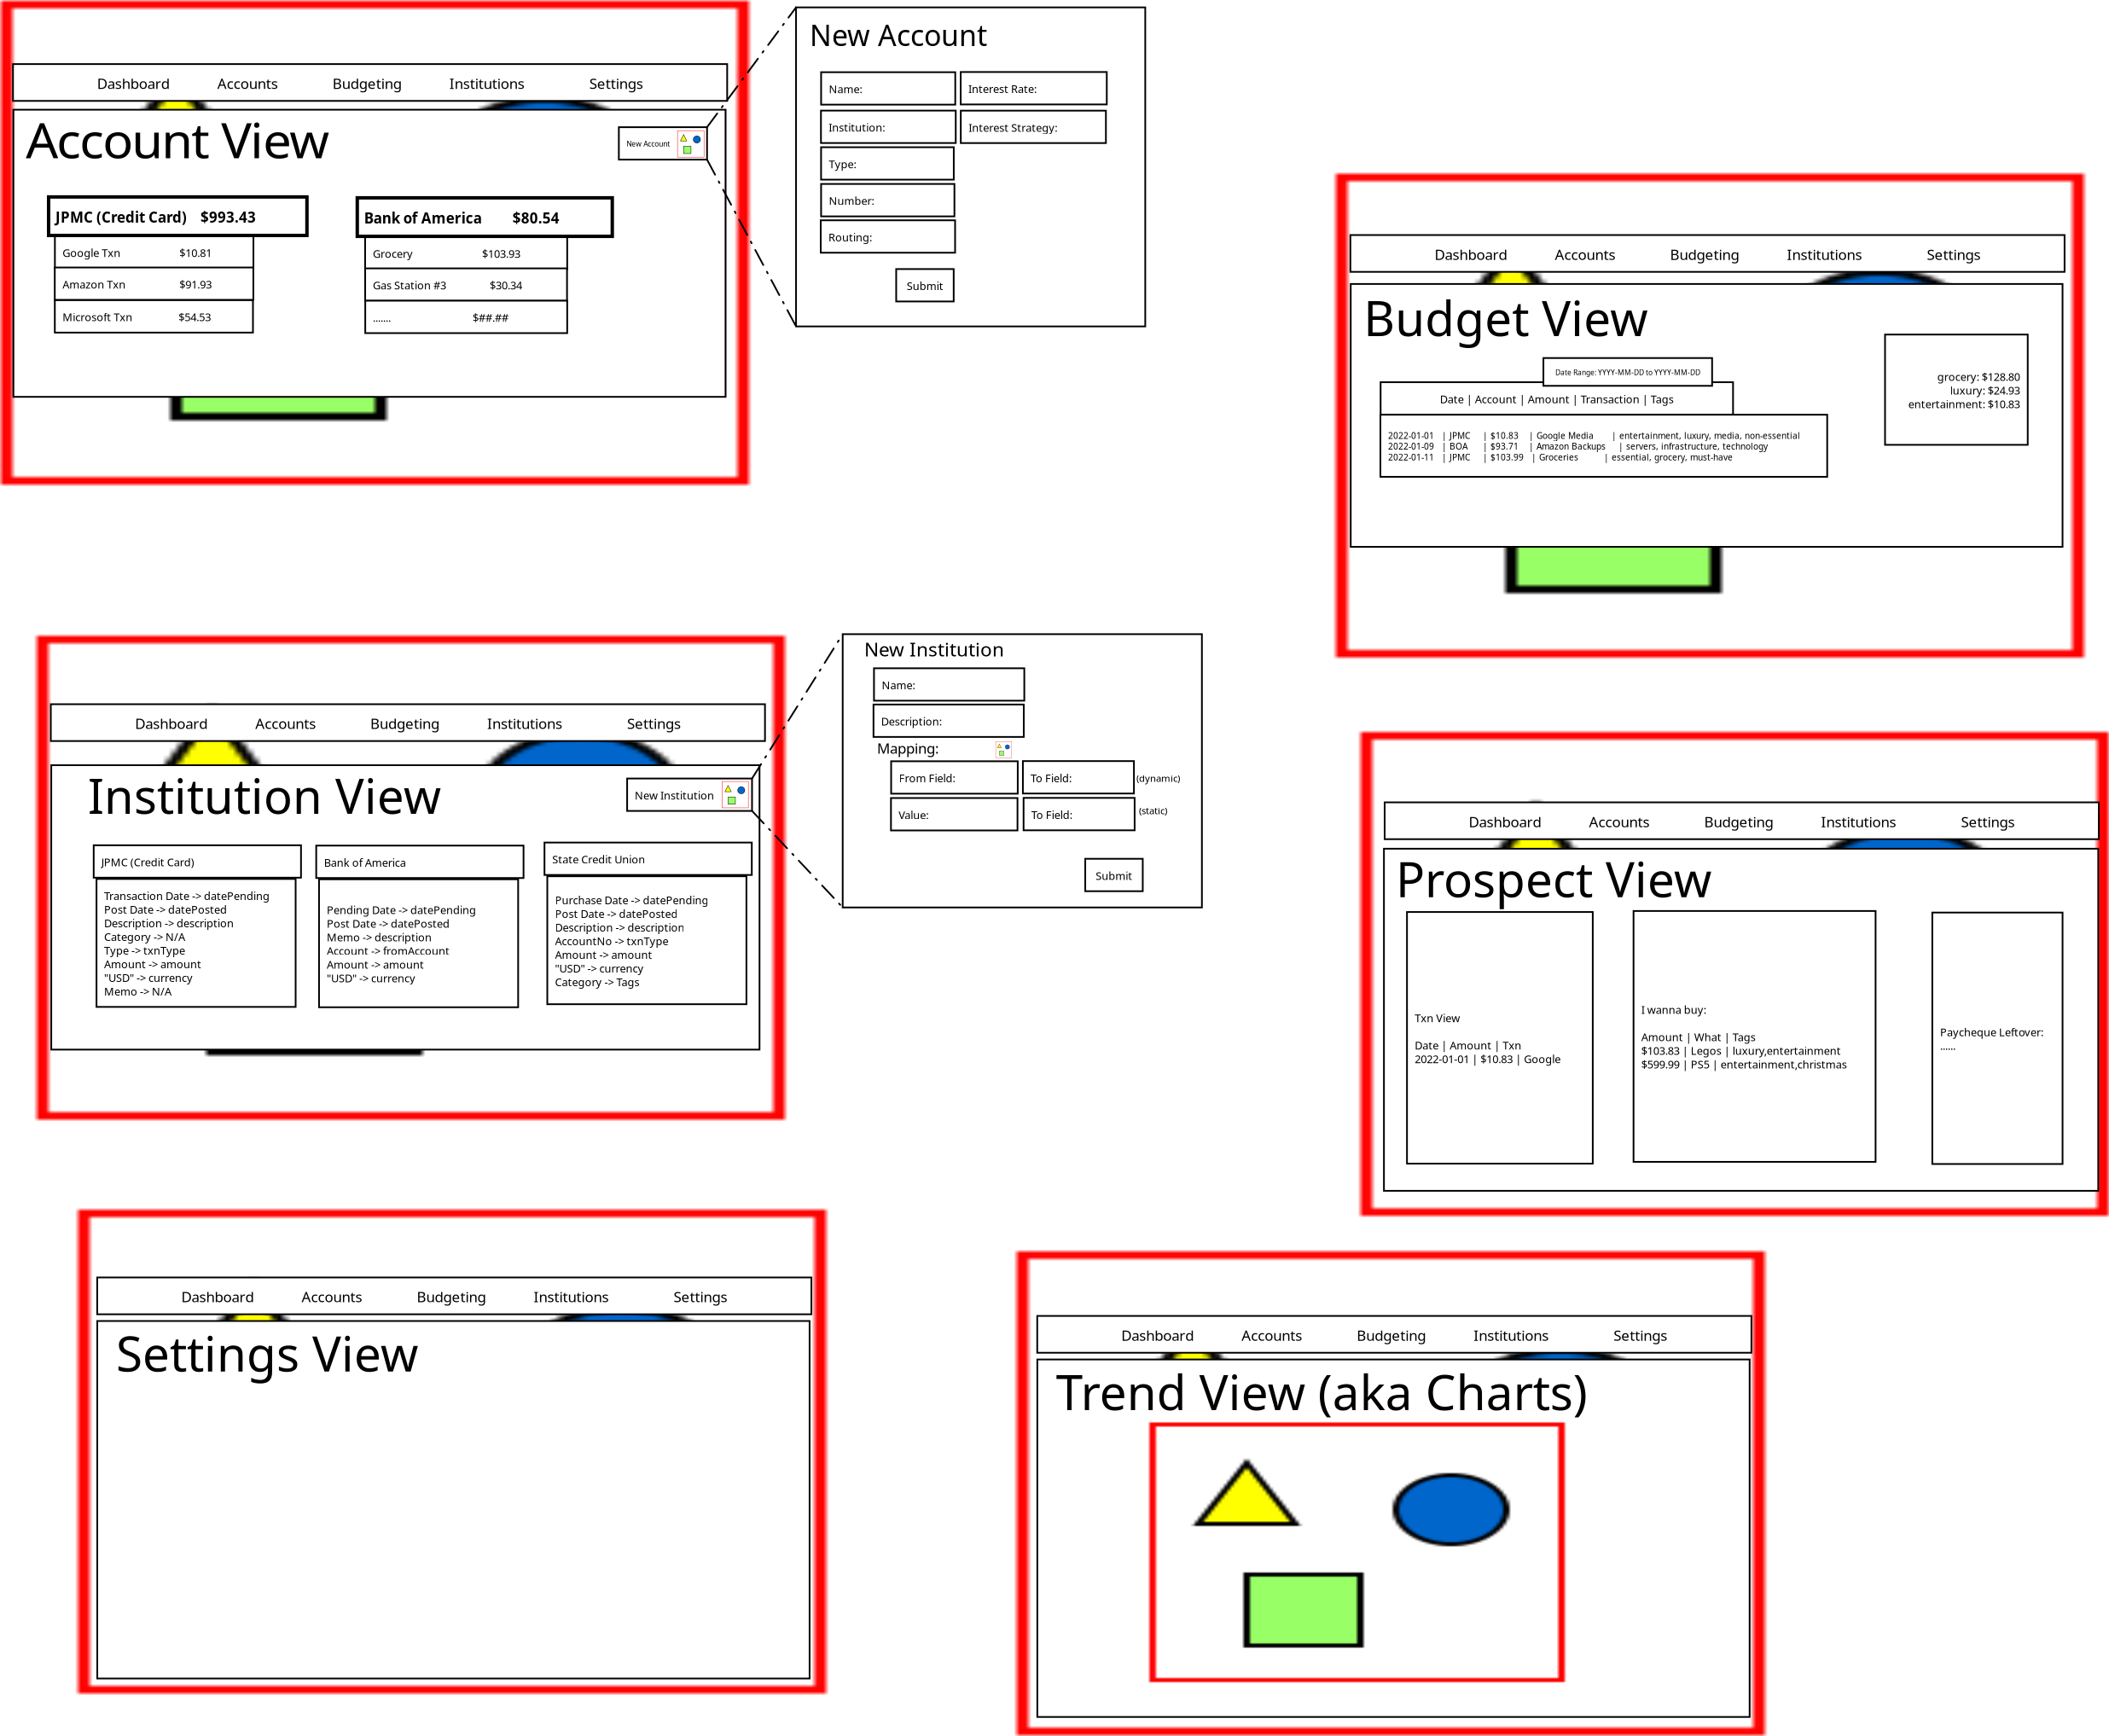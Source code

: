 <?xml version="1.0" encoding="UTF-8"?>
<dia:diagram xmlns:dia="http://www.lysator.liu.se/~alla/dia/">
  <dia:layer name="Background" visible="true" connectable="true" active="true">
    <dia:group>
      <dia:attribute name="meta">
        <dia:composite type="dict"/>
      </dia:attribute>
      <dia:attribute name="matrix"/>
      <dia:group>
        <dia:attribute name="meta">
          <dia:composite type="dict"/>
        </dia:attribute>
        <dia:attribute name="matrix"/>
        <dia:object type="Standard - Box" version="0" id="O0">
          <dia:attribute name="obj_pos">
            <dia:point val="23.134,-0.15"/>
          </dia:attribute>
          <dia:attribute name="obj_bb">
            <dia:rectangle val="23.084,-0.2;43.651,18.599"/>
          </dia:attribute>
          <dia:attribute name="elem_corner">
            <dia:point val="23.134,-0.15"/>
          </dia:attribute>
          <dia:attribute name="elem_width">
            <dia:real val="20.466"/>
          </dia:attribute>
          <dia:attribute name="elem_height">
            <dia:real val="18.699"/>
          </dia:attribute>
          <dia:attribute name="show_background">
            <dia:boolean val="true"/>
          </dia:attribute>
        </dia:object>
        <dia:object type="Standard - Text" version="1" id="O1">
          <dia:attribute name="obj_pos">
            <dia:point val="23.934,2.111"/>
          </dia:attribute>
          <dia:attribute name="obj_bb">
            <dia:rectangle val="23.934,0.539;34.999,2.51"/>
          </dia:attribute>
          <dia:attribute name="text">
            <dia:composite type="text">
              <dia:attribute name="string">
                <dia:string>#New Account#</dia:string>
              </dia:attribute>
              <dia:attribute name="font">
                <dia:font family="sans" style="0" name="Helvetica"/>
              </dia:attribute>
              <dia:attribute name="height">
                <dia:real val="2.117"/>
              </dia:attribute>
              <dia:attribute name="pos">
                <dia:point val="23.934,2.111"/>
              </dia:attribute>
              <dia:attribute name="color">
                <dia:color val="#000000ff"/>
              </dia:attribute>
              <dia:attribute name="alignment">
                <dia:enum val="0"/>
              </dia:attribute>
            </dia:composite>
          </dia:attribute>
          <dia:attribute name="valign">
            <dia:enum val="3"/>
          </dia:attribute>
        </dia:object>
        <dia:object type="Flowchart - Box" version="0" id="O2">
          <dia:attribute name="obj_pos">
            <dia:point val="24.603,3.649"/>
          </dia:attribute>
          <dia:attribute name="obj_bb">
            <dia:rectangle val="24.553,3.599;32.515,5.599"/>
          </dia:attribute>
          <dia:attribute name="elem_corner">
            <dia:point val="24.603,3.649"/>
          </dia:attribute>
          <dia:attribute name="elem_width">
            <dia:real val="7.862"/>
          </dia:attribute>
          <dia:attribute name="elem_height">
            <dia:real val="1.9"/>
          </dia:attribute>
          <dia:attribute name="show_background">
            <dia:boolean val="true"/>
          </dia:attribute>
          <dia:attribute name="padding">
            <dia:real val="0.5"/>
          </dia:attribute>
          <dia:attribute name="text">
            <dia:composite type="text">
              <dia:attribute name="string">
                <dia:string>#Name:                       #</dia:string>
              </dia:attribute>
              <dia:attribute name="font">
                <dia:font family="sans" style="0" name="Helvetica"/>
              </dia:attribute>
              <dia:attribute name="height">
                <dia:real val="0.8"/>
              </dia:attribute>
              <dia:attribute name="pos">
                <dia:point val="25.053,4.793"/>
              </dia:attribute>
              <dia:attribute name="color">
                <dia:color val="#000000ff"/>
              </dia:attribute>
              <dia:attribute name="alignment">
                <dia:enum val="0"/>
              </dia:attribute>
            </dia:composite>
          </dia:attribute>
        </dia:object>
        <dia:object type="Flowchart - Box" version="0" id="O3">
          <dia:attribute name="obj_pos">
            <dia:point val="24.594,5.899"/>
          </dia:attribute>
          <dia:attribute name="obj_bb">
            <dia:rectangle val="24.544,5.849;32.544,7.849"/>
          </dia:attribute>
          <dia:attribute name="elem_corner">
            <dia:point val="24.594,5.899"/>
          </dia:attribute>
          <dia:attribute name="elem_width">
            <dia:real val="7.899"/>
          </dia:attribute>
          <dia:attribute name="elem_height">
            <dia:real val="1.9"/>
          </dia:attribute>
          <dia:attribute name="show_background">
            <dia:boolean val="true"/>
          </dia:attribute>
          <dia:attribute name="padding">
            <dia:real val="0.5"/>
          </dia:attribute>
          <dia:attribute name="text">
            <dia:composite type="text">
              <dia:attribute name="string">
                <dia:string>#Institution:             #</dia:string>
              </dia:attribute>
              <dia:attribute name="font">
                <dia:font family="sans" style="0" name="Helvetica"/>
              </dia:attribute>
              <dia:attribute name="height">
                <dia:real val="0.8"/>
              </dia:attribute>
              <dia:attribute name="pos">
                <dia:point val="25.044,7.043"/>
              </dia:attribute>
              <dia:attribute name="color">
                <dia:color val="#000000ff"/>
              </dia:attribute>
              <dia:attribute name="alignment">
                <dia:enum val="0"/>
              </dia:attribute>
            </dia:composite>
          </dia:attribute>
        </dia:object>
        <dia:object type="Flowchart - Box" version="0" id="O4">
          <dia:attribute name="obj_pos">
            <dia:point val="24.601,8.046"/>
          </dia:attribute>
          <dia:attribute name="obj_bb">
            <dia:rectangle val="24.551,7.996;32.428,9.996"/>
          </dia:attribute>
          <dia:attribute name="elem_corner">
            <dia:point val="24.601,8.046"/>
          </dia:attribute>
          <dia:attribute name="elem_width">
            <dia:real val="7.777"/>
          </dia:attribute>
          <dia:attribute name="elem_height">
            <dia:real val="1.9"/>
          </dia:attribute>
          <dia:attribute name="show_background">
            <dia:boolean val="true"/>
          </dia:attribute>
          <dia:attribute name="padding">
            <dia:real val="0.5"/>
          </dia:attribute>
          <dia:attribute name="text">
            <dia:composite type="text">
              <dia:attribute name="string">
                <dia:string>#Type:          #</dia:string>
              </dia:attribute>
              <dia:attribute name="font">
                <dia:font family="sans" style="0" name="Helvetica"/>
              </dia:attribute>
              <dia:attribute name="height">
                <dia:real val="0.8"/>
              </dia:attribute>
              <dia:attribute name="pos">
                <dia:point val="25.051,9.19"/>
              </dia:attribute>
              <dia:attribute name="color">
                <dia:color val="#000000ff"/>
              </dia:attribute>
              <dia:attribute name="alignment">
                <dia:enum val="0"/>
              </dia:attribute>
            </dia:composite>
          </dia:attribute>
        </dia:object>
        <dia:object type="Flowchart - Box" version="0" id="O5">
          <dia:attribute name="obj_pos">
            <dia:point val="24.602,10.199"/>
          </dia:attribute>
          <dia:attribute name="obj_bb">
            <dia:rectangle val="24.552,10.149;32.467,12.149"/>
          </dia:attribute>
          <dia:attribute name="elem_corner">
            <dia:point val="24.602,10.199"/>
          </dia:attribute>
          <dia:attribute name="elem_width">
            <dia:real val="7.814"/>
          </dia:attribute>
          <dia:attribute name="elem_height">
            <dia:real val="1.9"/>
          </dia:attribute>
          <dia:attribute name="show_background">
            <dia:boolean val="true"/>
          </dia:attribute>
          <dia:attribute name="padding">
            <dia:real val="0.5"/>
          </dia:attribute>
          <dia:attribute name="text">
            <dia:composite type="text">
              <dia:attribute name="string">
                <dia:string>#Number:        #</dia:string>
              </dia:attribute>
              <dia:attribute name="font">
                <dia:font family="sans" style="0" name="Helvetica"/>
              </dia:attribute>
              <dia:attribute name="height">
                <dia:real val="0.8"/>
              </dia:attribute>
              <dia:attribute name="pos">
                <dia:point val="25.052,11.343"/>
              </dia:attribute>
              <dia:attribute name="color">
                <dia:color val="#000000ff"/>
              </dia:attribute>
              <dia:attribute name="alignment">
                <dia:enum val="0"/>
              </dia:attribute>
            </dia:composite>
          </dia:attribute>
        </dia:object>
        <dia:object type="Flowchart - Box" version="0" id="O6">
          <dia:attribute name="obj_pos">
            <dia:point val="24.581,12.329"/>
          </dia:attribute>
          <dia:attribute name="obj_bb">
            <dia:rectangle val="24.531,12.279;32.505,14.279"/>
          </dia:attribute>
          <dia:attribute name="elem_corner">
            <dia:point val="24.581,12.329"/>
          </dia:attribute>
          <dia:attribute name="elem_width">
            <dia:real val="7.874"/>
          </dia:attribute>
          <dia:attribute name="elem_height">
            <dia:real val="1.9"/>
          </dia:attribute>
          <dia:attribute name="show_background">
            <dia:boolean val="true"/>
          </dia:attribute>
          <dia:attribute name="padding">
            <dia:real val="0.5"/>
          </dia:attribute>
          <dia:attribute name="text">
            <dia:composite type="text">
              <dia:attribute name="string">
                <dia:string>#Routing:       #</dia:string>
              </dia:attribute>
              <dia:attribute name="font">
                <dia:font family="sans" style="0" name="Helvetica"/>
              </dia:attribute>
              <dia:attribute name="height">
                <dia:real val="0.8"/>
              </dia:attribute>
              <dia:attribute name="pos">
                <dia:point val="25.031,13.473"/>
              </dia:attribute>
              <dia:attribute name="color">
                <dia:color val="#000000ff"/>
              </dia:attribute>
              <dia:attribute name="alignment">
                <dia:enum val="0"/>
              </dia:attribute>
            </dia:composite>
          </dia:attribute>
        </dia:object>
        <dia:object type="Flowchart - Box" version="0" id="O7">
          <dia:attribute name="obj_pos">
            <dia:point val="29.003,15.187"/>
          </dia:attribute>
          <dia:attribute name="obj_bb">
            <dia:rectangle val="28.953,15.137;32.423,17.137"/>
          </dia:attribute>
          <dia:attribute name="elem_corner">
            <dia:point val="29.003,15.187"/>
          </dia:attribute>
          <dia:attribute name="elem_width">
            <dia:real val="3.37"/>
          </dia:attribute>
          <dia:attribute name="elem_height">
            <dia:real val="1.9"/>
          </dia:attribute>
          <dia:attribute name="show_background">
            <dia:boolean val="true"/>
          </dia:attribute>
          <dia:attribute name="padding">
            <dia:real val="0.5"/>
          </dia:attribute>
          <dia:attribute name="text">
            <dia:composite type="text">
              <dia:attribute name="string">
                <dia:string>#Submit#</dia:string>
              </dia:attribute>
              <dia:attribute name="font">
                <dia:font family="sans" style="0" name="Helvetica"/>
              </dia:attribute>
              <dia:attribute name="height">
                <dia:real val="0.8"/>
              </dia:attribute>
              <dia:attribute name="pos">
                <dia:point val="30.688,16.331"/>
              </dia:attribute>
              <dia:attribute name="color">
                <dia:color val="#000000ff"/>
              </dia:attribute>
              <dia:attribute name="alignment">
                <dia:enum val="1"/>
              </dia:attribute>
            </dia:composite>
          </dia:attribute>
        </dia:object>
        <dia:object type="Flowchart - Box" version="0" id="O8">
          <dia:attribute name="obj_pos">
            <dia:point val="32.784,3.638"/>
          </dia:attribute>
          <dia:attribute name="obj_bb">
            <dia:rectangle val="32.734,3.588;41.395,5.588"/>
          </dia:attribute>
          <dia:attribute name="elem_corner">
            <dia:point val="32.784,3.638"/>
          </dia:attribute>
          <dia:attribute name="elem_width">
            <dia:real val="8.561"/>
          </dia:attribute>
          <dia:attribute name="elem_height">
            <dia:real val="1.9"/>
          </dia:attribute>
          <dia:attribute name="show_background">
            <dia:boolean val="true"/>
          </dia:attribute>
          <dia:attribute name="padding">
            <dia:real val="0.5"/>
          </dia:attribute>
          <dia:attribute name="text">
            <dia:composite type="text">
              <dia:attribute name="string">
                <dia:string>#Interest Rate:         #</dia:string>
              </dia:attribute>
              <dia:attribute name="font">
                <dia:font family="sans" style="0" name="Helvetica"/>
              </dia:attribute>
              <dia:attribute name="height">
                <dia:real val="0.8"/>
              </dia:attribute>
              <dia:attribute name="pos">
                <dia:point val="33.234,4.782"/>
              </dia:attribute>
              <dia:attribute name="color">
                <dia:color val="#000000ff"/>
              </dia:attribute>
              <dia:attribute name="alignment">
                <dia:enum val="0"/>
              </dia:attribute>
            </dia:composite>
          </dia:attribute>
        </dia:object>
        <dia:object type="Flowchart - Box" version="0" id="O9">
          <dia:attribute name="obj_pos">
            <dia:point val="32.789,5.902"/>
          </dia:attribute>
          <dia:attribute name="obj_bb">
            <dia:rectangle val="32.739,5.852;41.344,7.852"/>
          </dia:attribute>
          <dia:attribute name="elem_corner">
            <dia:point val="32.789,5.902"/>
          </dia:attribute>
          <dia:attribute name="elem_width">
            <dia:real val="8.505"/>
          </dia:attribute>
          <dia:attribute name="elem_height">
            <dia:real val="1.9"/>
          </dia:attribute>
          <dia:attribute name="show_background">
            <dia:boolean val="true"/>
          </dia:attribute>
          <dia:attribute name="padding">
            <dia:real val="0.5"/>
          </dia:attribute>
          <dia:attribute name="text">
            <dia:composite type="text">
              <dia:attribute name="string">
                <dia:string>#Interest Strategy:         #</dia:string>
              </dia:attribute>
              <dia:attribute name="font">
                <dia:font family="sans" style="0" name="Helvetica"/>
              </dia:attribute>
              <dia:attribute name="height">
                <dia:real val="0.8"/>
              </dia:attribute>
              <dia:attribute name="pos">
                <dia:point val="33.239,7.046"/>
              </dia:attribute>
              <dia:attribute name="color">
                <dia:color val="#000000ff"/>
              </dia:attribute>
              <dia:attribute name="alignment">
                <dia:enum val="0"/>
              </dia:attribute>
            </dia:composite>
          </dia:attribute>
        </dia:object>
      </dia:group>
      <dia:group>
        <dia:attribute name="meta">
          <dia:composite type="dict"/>
        </dia:attribute>
        <dia:attribute name="matrix"/>
        <dia:object type="Standard - Image" version="0" id="O10">
          <dia:attribute name="obj_pos">
            <dia:point val="-23.469,-0.533"/>
          </dia:attribute>
          <dia:attribute name="obj_bb">
            <dia:rectangle val="-23.469,-0.533;20.375,27.823"/>
          </dia:attribute>
          <dia:attribute name="elem_corner">
            <dia:point val="-23.469,-0.533"/>
          </dia:attribute>
          <dia:attribute name="elem_width">
            <dia:real val="43.843"/>
          </dia:attribute>
          <dia:attribute name="elem_height">
            <dia:real val="28.356"/>
          </dia:attribute>
          <dia:attribute name="draw_border">
            <dia:boolean val="false"/>
          </dia:attribute>
          <dia:attribute name="keep_aspect">
            <dia:boolean val="true"/>
          </dia:attribute>
          <dia:attribute name="file">
            <dia:string>#/home/markizano/git/markizano/billz/doc/browser.png#</dia:string>
          </dia:attribute>
        </dia:object>
        <dia:group>
          <dia:attribute name="meta">
            <dia:composite type="dict"/>
          </dia:attribute>
          <dia:attribute name="matrix"/>
          <dia:group>
            <dia:attribute name="meta">
              <dia:composite type="dict"/>
            </dia:attribute>
            <dia:attribute name="matrix">
              <dia:matrix xx="1.055" xy="0" yx="0" yy="1" x0="2.43" y0="-29.141"/>
            </dia:attribute>
            <dia:object type="Standard - Box" version="0" id="O11">
              <dia:attribute name="obj_pos">
                <dia:point val="-23.853,34.988"/>
              </dia:attribute>
              <dia:attribute name="obj_bb">
                <dia:rectangle val="-23.903,34.938;15.76,51.868"/>
              </dia:attribute>
              <dia:attribute name="elem_corner">
                <dia:point val="-23.853,34.988"/>
              </dia:attribute>
              <dia:attribute name="elem_width">
                <dia:real val="39.563"/>
              </dia:attribute>
              <dia:attribute name="elem_height">
                <dia:real val="16.83"/>
              </dia:attribute>
              <dia:attribute name="show_background">
                <dia:boolean val="true"/>
              </dia:attribute>
            </dia:object>
            <dia:object type="Standard - Text" version="1" id="O12">
              <dia:attribute name="obj_pos">
                <dia:point val="-23.166,37.833"/>
              </dia:attribute>
              <dia:attribute name="obj_bb">
                <dia:rectangle val="-23.166,35.214;-4.176,38.499"/>
              </dia:attribute>
              <dia:attribute name="text">
                <dia:composite type="text">
                  <dia:attribute name="string">
                    <dia:string>#Account View#</dia:string>
                  </dia:attribute>
                  <dia:attribute name="font">
                    <dia:font family="sans" style="0" name="Helvetica"/>
                  </dia:attribute>
                  <dia:attribute name="height">
                    <dia:real val="3.528"/>
                  </dia:attribute>
                  <dia:attribute name="pos">
                    <dia:point val="-23.166,37.833"/>
                  </dia:attribute>
                  <dia:attribute name="color">
                    <dia:color val="#000000ff"/>
                  </dia:attribute>
                  <dia:attribute name="alignment">
                    <dia:enum val="0"/>
                  </dia:attribute>
                </dia:composite>
              </dia:attribute>
              <dia:attribute name="valign">
                <dia:enum val="3"/>
              </dia:attribute>
            </dia:object>
          </dia:group>
          <dia:group>
            <dia:attribute name="meta">
              <dia:composite type="dict"/>
            </dia:attribute>
            <dia:attribute name="matrix"/>
            <dia:group>
              <dia:attribute name="meta">
                <dia:composite type="dict"/>
              </dia:attribute>
              <dia:attribute name="matrix"/>
              <dia:object type="Flowchart - Box" version="0" id="O13">
                <dia:attribute name="obj_pos">
                  <dia:point val="12.749,6.872"/>
                </dia:attribute>
                <dia:attribute name="obj_bb">
                  <dia:rectangle val="12.699,6.822;17.968,8.822"/>
                </dia:attribute>
                <dia:attribute name="elem_corner">
                  <dia:point val="12.749,6.872"/>
                </dia:attribute>
                <dia:attribute name="elem_width">
                  <dia:real val="5.169"/>
                </dia:attribute>
                <dia:attribute name="elem_height">
                  <dia:real val="1.9"/>
                </dia:attribute>
                <dia:attribute name="show_background">
                  <dia:boolean val="true"/>
                </dia:attribute>
                <dia:attribute name="padding">
                  <dia:real val="0.5"/>
                </dia:attribute>
                <dia:attribute name="text">
                  <dia:composite type="text">
                    <dia:attribute name="string">
                      <dia:string>#New Account    #</dia:string>
                    </dia:attribute>
                    <dia:attribute name="font">
                      <dia:font family="sans" style="0" name="Helvetica"/>
                    </dia:attribute>
                    <dia:attribute name="height">
                      <dia:real val="0.529"/>
                    </dia:attribute>
                    <dia:attribute name="pos">
                      <dia:point val="13.199,7.95"/>
                    </dia:attribute>
                    <dia:attribute name="color">
                      <dia:color val="#000000ff"/>
                    </dia:attribute>
                    <dia:attribute name="alignment">
                      <dia:enum val="0"/>
                    </dia:attribute>
                  </dia:composite>
                </dia:attribute>
              </dia:object>
              <dia:object type="Standard - Image" version="0" id="O14">
                <dia:attribute name="obj_pos">
                  <dia:point val="16.175,7.062"/>
                </dia:attribute>
                <dia:attribute name="obj_bb">
                  <dia:rectangle val="16.175,7.062;17.753,8.641"/>
                </dia:attribute>
                <dia:attribute name="elem_corner">
                  <dia:point val="16.175,7.062"/>
                </dia:attribute>
                <dia:attribute name="elem_width">
                  <dia:real val="1.578"/>
                </dia:attribute>
                <dia:attribute name="elem_height">
                  <dia:real val="1.578"/>
                </dia:attribute>
                <dia:attribute name="draw_border">
                  <dia:boolean val="false"/>
                </dia:attribute>
                <dia:attribute name="keep_aspect">
                  <dia:boolean val="true"/>
                </dia:attribute>
                <dia:attribute name="file">
                  <dia:string>#/home/markizano/git/markizano/billz/doc/plus.png#</dia:string>
                </dia:attribute>
              </dia:object>
            </dia:group>
            <dia:group>
              <dia:attribute name="meta">
                <dia:composite type="dict"/>
              </dia:attribute>
              <dia:attribute name="matrix"/>
              <dia:object type="Flowchart - Box" version="0" id="O15">
                <dia:attribute name="obj_pos">
                  <dia:point val="-20.302,13.241"/>
                </dia:attribute>
                <dia:attribute name="obj_bb">
                  <dia:rectangle val="-20.352,13.191;-8.617,15.191"/>
                </dia:attribute>
                <dia:attribute name="elem_corner">
                  <dia:point val="-20.302,13.241"/>
                </dia:attribute>
                <dia:attribute name="elem_width">
                  <dia:real val="11.635"/>
                </dia:attribute>
                <dia:attribute name="elem_height">
                  <dia:real val="1.9"/>
                </dia:attribute>
                <dia:attribute name="show_background">
                  <dia:boolean val="true"/>
                </dia:attribute>
                <dia:attribute name="padding">
                  <dia:real val="0.5"/>
                </dia:attribute>
                <dia:attribute name="text">
                  <dia:composite type="text">
                    <dia:attribute name="string">
                      <dia:string>#Google Txn                       $10.81#</dia:string>
                    </dia:attribute>
                    <dia:attribute name="font">
                      <dia:font family="sans" style="0" name="Helvetica"/>
                    </dia:attribute>
                    <dia:attribute name="height">
                      <dia:real val="0.8"/>
                    </dia:attribute>
                    <dia:attribute name="pos">
                      <dia:point val="-19.852,14.385"/>
                    </dia:attribute>
                    <dia:attribute name="color">
                      <dia:color val="#000000ff"/>
                    </dia:attribute>
                    <dia:attribute name="alignment">
                      <dia:enum val="0"/>
                    </dia:attribute>
                  </dia:composite>
                </dia:attribute>
              </dia:object>
              <dia:object type="Flowchart - Box" version="0" id="O16">
                <dia:attribute name="obj_pos">
                  <dia:point val="-20.309,15.095"/>
                </dia:attribute>
                <dia:attribute name="obj_bb">
                  <dia:rectangle val="-20.359,15.045;-8.62,17.045"/>
                </dia:attribute>
                <dia:attribute name="elem_corner">
                  <dia:point val="-20.309,15.095"/>
                </dia:attribute>
                <dia:attribute name="elem_width">
                  <dia:real val="11.638"/>
                </dia:attribute>
                <dia:attribute name="elem_height">
                  <dia:real val="1.9"/>
                </dia:attribute>
                <dia:attribute name="show_background">
                  <dia:boolean val="true"/>
                </dia:attribute>
                <dia:attribute name="padding">
                  <dia:real val="0.5"/>
                </dia:attribute>
                <dia:attribute name="text">
                  <dia:composite type="text">
                    <dia:attribute name="string">
                      <dia:string>#Amazon Txn                     $91.93#</dia:string>
                    </dia:attribute>
                    <dia:attribute name="font">
                      <dia:font family="sans" style="0" name="Helvetica"/>
                    </dia:attribute>
                    <dia:attribute name="height">
                      <dia:real val="0.8"/>
                    </dia:attribute>
                    <dia:attribute name="pos">
                      <dia:point val="-19.859,16.239"/>
                    </dia:attribute>
                    <dia:attribute name="color">
                      <dia:color val="#000000ff"/>
                    </dia:attribute>
                    <dia:attribute name="alignment">
                      <dia:enum val="0"/>
                    </dia:attribute>
                  </dia:composite>
                </dia:attribute>
              </dia:object>
              <dia:object type="Flowchart - Box" version="0" id="O17">
                <dia:attribute name="obj_pos">
                  <dia:point val="-20.306,17.011"/>
                </dia:attribute>
                <dia:attribute name="obj_bb">
                  <dia:rectangle val="-20.356,16.961;-8.643,18.961"/>
                </dia:attribute>
                <dia:attribute name="elem_corner">
                  <dia:point val="-20.306,17.011"/>
                </dia:attribute>
                <dia:attribute name="elem_width">
                  <dia:real val="11.612"/>
                </dia:attribute>
                <dia:attribute name="elem_height">
                  <dia:real val="1.9"/>
                </dia:attribute>
                <dia:attribute name="show_background">
                  <dia:boolean val="true"/>
                </dia:attribute>
                <dia:attribute name="padding">
                  <dia:real val="0.5"/>
                </dia:attribute>
                <dia:attribute name="text">
                  <dia:composite type="text">
                    <dia:attribute name="string">
                      <dia:string>#Microsoft Txn                  $54.53#</dia:string>
                    </dia:attribute>
                    <dia:attribute name="font">
                      <dia:font family="sans" style="0" name="Helvetica"/>
                    </dia:attribute>
                    <dia:attribute name="height">
                      <dia:real val="0.8"/>
                    </dia:attribute>
                    <dia:attribute name="pos">
                      <dia:point val="-19.856,18.155"/>
                    </dia:attribute>
                    <dia:attribute name="color">
                      <dia:color val="#000000ff"/>
                    </dia:attribute>
                    <dia:attribute name="alignment">
                      <dia:enum val="0"/>
                    </dia:attribute>
                  </dia:composite>
                </dia:attribute>
              </dia:object>
              <dia:object type="Flowchart - Box" version="0" id="O18">
                <dia:attribute name="obj_pos">
                  <dia:point val="-20.67,10.96"/>
                </dia:attribute>
                <dia:attribute name="obj_bb">
                  <dia:rectangle val="-20.77,10.86;-5.43,13.318"/>
                </dia:attribute>
                <dia:attribute name="elem_corner">
                  <dia:point val="-20.67,10.96"/>
                </dia:attribute>
                <dia:attribute name="elem_width">
                  <dia:real val="15.14"/>
                </dia:attribute>
                <dia:attribute name="elem_height">
                  <dia:real val="2.258"/>
                </dia:attribute>
                <dia:attribute name="border_width">
                  <dia:real val="0.2"/>
                </dia:attribute>
                <dia:attribute name="show_background">
                  <dia:boolean val="true"/>
                </dia:attribute>
                <dia:attribute name="padding">
                  <dia:real val="0.5"/>
                </dia:attribute>
                <dia:attribute name="text">
                  <dia:composite type="text">
                    <dia:attribute name="string">
                      <dia:string>#JPMC (Credit Card)    $993.43#</dia:string>
                    </dia:attribute>
                    <dia:attribute name="font">
                      <dia:font family="sans" style="80" name="Helvetica-Bold"/>
                    </dia:attribute>
                    <dia:attribute name="height">
                      <dia:real val="1.058"/>
                    </dia:attribute>
                    <dia:attribute name="pos">
                      <dia:point val="-20.27,12.345"/>
                    </dia:attribute>
                    <dia:attribute name="color">
                      <dia:color val="#000000ff"/>
                    </dia:attribute>
                    <dia:attribute name="alignment">
                      <dia:enum val="0"/>
                    </dia:attribute>
                  </dia:composite>
                </dia:attribute>
              </dia:object>
            </dia:group>
            <dia:group>
              <dia:attribute name="meta">
                <dia:composite type="dict"/>
              </dia:attribute>
              <dia:attribute name="matrix"/>
              <dia:object type="Flowchart - Box" version="0" id="O19">
                <dia:attribute name="obj_pos">
                  <dia:point val="-2.121,13.294"/>
                </dia:attribute>
                <dia:attribute name="obj_bb">
                  <dia:rectangle val="-2.171,13.244;9.772,15.244"/>
                </dia:attribute>
                <dia:attribute name="elem_corner">
                  <dia:point val="-2.121,13.294"/>
                </dia:attribute>
                <dia:attribute name="elem_width">
                  <dia:real val="11.843"/>
                </dia:attribute>
                <dia:attribute name="elem_height">
                  <dia:real val="1.9"/>
                </dia:attribute>
                <dia:attribute name="show_background">
                  <dia:boolean val="true"/>
                </dia:attribute>
                <dia:attribute name="padding">
                  <dia:real val="0.5"/>
                </dia:attribute>
                <dia:attribute name="text">
                  <dia:composite type="text">
                    <dia:attribute name="string">
                      <dia:string>#Grocery                           $103.93#</dia:string>
                    </dia:attribute>
                    <dia:attribute name="font">
                      <dia:font family="sans" style="0" name="Helvetica"/>
                    </dia:attribute>
                    <dia:attribute name="height">
                      <dia:real val="0.8"/>
                    </dia:attribute>
                    <dia:attribute name="pos">
                      <dia:point val="-1.671,14.438"/>
                    </dia:attribute>
                    <dia:attribute name="color">
                      <dia:color val="#000000ff"/>
                    </dia:attribute>
                    <dia:attribute name="alignment">
                      <dia:enum val="0"/>
                    </dia:attribute>
                  </dia:composite>
                </dia:attribute>
              </dia:object>
              <dia:object type="Flowchart - Box" version="0" id="O20">
                <dia:attribute name="obj_pos">
                  <dia:point val="-2.118,15.147"/>
                </dia:attribute>
                <dia:attribute name="obj_bb">
                  <dia:rectangle val="-2.168,15.097;9.762,17.097"/>
                </dia:attribute>
                <dia:attribute name="elem_corner">
                  <dia:point val="-2.118,15.147"/>
                </dia:attribute>
                <dia:attribute name="elem_width">
                  <dia:real val="11.83"/>
                </dia:attribute>
                <dia:attribute name="elem_height">
                  <dia:real val="1.9"/>
                </dia:attribute>
                <dia:attribute name="show_background">
                  <dia:boolean val="true"/>
                </dia:attribute>
                <dia:attribute name="padding">
                  <dia:real val="0.5"/>
                </dia:attribute>
                <dia:attribute name="text">
                  <dia:composite type="text">
                    <dia:attribute name="string">
                      <dia:string>#Gas Station #3                 $30.34#</dia:string>
                    </dia:attribute>
                    <dia:attribute name="font">
                      <dia:font family="sans" style="0" name="Helvetica"/>
                    </dia:attribute>
                    <dia:attribute name="height">
                      <dia:real val="0.8"/>
                    </dia:attribute>
                    <dia:attribute name="pos">
                      <dia:point val="-1.668,16.291"/>
                    </dia:attribute>
                    <dia:attribute name="color">
                      <dia:color val="#000000ff"/>
                    </dia:attribute>
                    <dia:attribute name="alignment">
                      <dia:enum val="0"/>
                    </dia:attribute>
                  </dia:composite>
                </dia:attribute>
              </dia:object>
              <dia:object type="Flowchart - Box" version="0" id="O21">
                <dia:attribute name="obj_pos">
                  <dia:point val="-2.113,17.041"/>
                </dia:attribute>
                <dia:attribute name="obj_bb">
                  <dia:rectangle val="-2.163,16.991;9.772,18.991"/>
                </dia:attribute>
                <dia:attribute name="elem_corner">
                  <dia:point val="-2.113,17.041"/>
                </dia:attribute>
                <dia:attribute name="elem_width">
                  <dia:real val="11.835"/>
                </dia:attribute>
                <dia:attribute name="elem_height">
                  <dia:real val="1.9"/>
                </dia:attribute>
                <dia:attribute name="show_background">
                  <dia:boolean val="true"/>
                </dia:attribute>
                <dia:attribute name="padding">
                  <dia:real val="0.5"/>
                </dia:attribute>
                <dia:attribute name="text">
                  <dia:composite type="text">
                    <dia:attribute name="string">
                      <dia:string>#.......                                $##.###</dia:string>
                    </dia:attribute>
                    <dia:attribute name="font">
                      <dia:font family="sans" style="0" name="Helvetica"/>
                    </dia:attribute>
                    <dia:attribute name="height">
                      <dia:real val="0.8"/>
                    </dia:attribute>
                    <dia:attribute name="pos">
                      <dia:point val="-1.663,18.185"/>
                    </dia:attribute>
                    <dia:attribute name="color">
                      <dia:color val="#000000ff"/>
                    </dia:attribute>
                    <dia:attribute name="alignment">
                      <dia:enum val="0"/>
                    </dia:attribute>
                  </dia:composite>
                </dia:attribute>
              </dia:object>
              <dia:object type="Flowchart - Box" version="0" id="O22">
                <dia:attribute name="obj_pos">
                  <dia:point val="-2.581,11.012"/>
                </dia:attribute>
                <dia:attribute name="obj_bb">
                  <dia:rectangle val="-2.681,10.912;12.464,13.371"/>
                </dia:attribute>
                <dia:attribute name="elem_corner">
                  <dia:point val="-2.581,11.012"/>
                </dia:attribute>
                <dia:attribute name="elem_width">
                  <dia:real val="14.945"/>
                </dia:attribute>
                <dia:attribute name="elem_height">
                  <dia:real val="2.258"/>
                </dia:attribute>
                <dia:attribute name="border_width">
                  <dia:real val="0.2"/>
                </dia:attribute>
                <dia:attribute name="show_background">
                  <dia:boolean val="true"/>
                </dia:attribute>
                <dia:attribute name="padding">
                  <dia:real val="0.5"/>
                </dia:attribute>
                <dia:attribute name="text">
                  <dia:composite type="text">
                    <dia:attribute name="string">
                      <dia:string>#Bank of America         $80.54#</dia:string>
                    </dia:attribute>
                    <dia:attribute name="font">
                      <dia:font family="sans" style="80" name="Helvetica-Bold"/>
                    </dia:attribute>
                    <dia:attribute name="height">
                      <dia:real val="1.058"/>
                    </dia:attribute>
                    <dia:attribute name="pos">
                      <dia:point val="-2.181,12.398"/>
                    </dia:attribute>
                    <dia:attribute name="color">
                      <dia:color val="#000000ff"/>
                    </dia:attribute>
                    <dia:attribute name="alignment">
                      <dia:enum val="0"/>
                    </dia:attribute>
                  </dia:composite>
                </dia:attribute>
              </dia:object>
            </dia:group>
          </dia:group>
        </dia:group>
        <dia:object type="Flowchart - Box" version="0" id="O23">
          <dia:attribute name="obj_pos">
            <dia:point val="-22.757,3.173"/>
          </dia:attribute>
          <dia:attribute name="obj_bb">
            <dia:rectangle val="-22.807,3.123;19.148,5.381"/>
          </dia:attribute>
          <dia:attribute name="elem_corner">
            <dia:point val="-22.757,3.173"/>
          </dia:attribute>
          <dia:attribute name="elem_width">
            <dia:real val="41.855"/>
          </dia:attribute>
          <dia:attribute name="elem_height">
            <dia:real val="2.158"/>
          </dia:attribute>
          <dia:attribute name="show_background">
            <dia:boolean val="true"/>
          </dia:attribute>
          <dia:attribute name="padding">
            <dia:real val="0.5"/>
          </dia:attribute>
          <dia:attribute name="text">
            <dia:composite type="text">
              <dia:attribute name="string">
                <dia:string>#Dashboard              Accounts                Budgeting              Institutions                   Settings#</dia:string>
              </dia:attribute>
              <dia:attribute name="font">
                <dia:font family="sans" style="0" name="Helvetica"/>
              </dia:attribute>
              <dia:attribute name="height">
                <dia:real val="1.058"/>
              </dia:attribute>
              <dia:attribute name="pos">
                <dia:point val="-1.83,4.509"/>
              </dia:attribute>
              <dia:attribute name="color">
                <dia:color val="#000000ff"/>
              </dia:attribute>
              <dia:attribute name="alignment">
                <dia:enum val="1"/>
              </dia:attribute>
            </dia:composite>
          </dia:attribute>
        </dia:object>
      </dia:group>
    </dia:group>
    <dia:group>
      <dia:attribute name="meta">
        <dia:composite type="dict"/>
      </dia:attribute>
      <dia:attribute name="matrix"/>
      <dia:group>
        <dia:attribute name="meta">
          <dia:composite type="dict"/>
        </dia:attribute>
        <dia:attribute name="matrix"/>
        <dia:object type="Standard - Image" version="0" id="O24">
          <dia:attribute name="obj_pos">
            <dia:point val="-21.363,36.683"/>
          </dia:attribute>
          <dia:attribute name="obj_bb">
            <dia:rectangle val="-21.363,36.683;22.48,65.04"/>
          </dia:attribute>
          <dia:attribute name="elem_corner">
            <dia:point val="-21.363,36.683"/>
          </dia:attribute>
          <dia:attribute name="elem_width">
            <dia:real val="43.843"/>
          </dia:attribute>
          <dia:attribute name="elem_height">
            <dia:real val="28.356"/>
          </dia:attribute>
          <dia:attribute name="draw_border">
            <dia:boolean val="false"/>
          </dia:attribute>
          <dia:attribute name="keep_aspect">
            <dia:boolean val="true"/>
          </dia:attribute>
          <dia:attribute name="file">
            <dia:string>#/home/markizano/git/markizano/billz/doc/browser.png#</dia:string>
          </dia:attribute>
        </dia:object>
        <dia:object type="Flowchart - Box" version="0" id="O25">
          <dia:attribute name="obj_pos">
            <dia:point val="-20.541,40.692"/>
          </dia:attribute>
          <dia:attribute name="obj_bb">
            <dia:rectangle val="-20.59,40.642;21.364,42.901"/>
          </dia:attribute>
          <dia:attribute name="elem_corner">
            <dia:point val="-20.541,40.692"/>
          </dia:attribute>
          <dia:attribute name="elem_width">
            <dia:real val="41.855"/>
          </dia:attribute>
          <dia:attribute name="elem_height">
            <dia:real val="2.158"/>
          </dia:attribute>
          <dia:attribute name="show_background">
            <dia:boolean val="true"/>
          </dia:attribute>
          <dia:attribute name="padding">
            <dia:real val="0.5"/>
          </dia:attribute>
          <dia:attribute name="text">
            <dia:composite type="text">
              <dia:attribute name="string">
                <dia:string>#Dashboard              Accounts                Budgeting              Institutions                   Settings#</dia:string>
              </dia:attribute>
              <dia:attribute name="font">
                <dia:font family="sans" style="0" name="Helvetica"/>
              </dia:attribute>
              <dia:attribute name="height">
                <dia:real val="1.058"/>
              </dia:attribute>
              <dia:attribute name="pos">
                <dia:point val="0.387,42.028"/>
              </dia:attribute>
              <dia:attribute name="color">
                <dia:color val="#000000ff"/>
              </dia:attribute>
              <dia:attribute name="alignment">
                <dia:enum val="1"/>
              </dia:attribute>
            </dia:composite>
          </dia:attribute>
        </dia:object>
        <dia:group>
          <dia:attribute name="meta">
            <dia:composite type="dict"/>
          </dia:attribute>
          <dia:attribute name="matrix"/>
          <dia:group>
            <dia:attribute name="meta">
              <dia:composite type="dict"/>
            </dia:attribute>
            <dia:attribute name="matrix">
              <dia:matrix xx="0.993" xy="0" yx="0" yy="1" x0="36.785" y0="41.578"/>
            </dia:attribute>
            <dia:object type="Standard - Box" version="0" id="O26">
              <dia:attribute name="obj_pos">
                <dia:point val="-57.703,2.688"/>
              </dia:attribute>
              <dia:attribute name="obj_bb">
                <dia:rectangle val="-57.752,2.638;-15.852,19.407"/>
              </dia:attribute>
              <dia:attribute name="elem_corner">
                <dia:point val="-57.703,2.688"/>
              </dia:attribute>
              <dia:attribute name="elem_width">
                <dia:real val="41.8"/>
              </dia:attribute>
              <dia:attribute name="elem_height">
                <dia:real val="16.67"/>
              </dia:attribute>
              <dia:attribute name="show_background">
                <dia:boolean val="true"/>
              </dia:attribute>
            </dia:object>
            <dia:object type="Standard - Text" version="1" id="O27">
              <dia:attribute name="obj_pos">
                <dia:point val="-55.548,5.536"/>
              </dia:attribute>
              <dia:attribute name="obj_bb">
                <dia:rectangle val="-55.548,2.916;-33.668,6.201"/>
              </dia:attribute>
              <dia:attribute name="text">
                <dia:composite type="text">
                  <dia:attribute name="string">
                    <dia:string>#Institution View#</dia:string>
                  </dia:attribute>
                  <dia:attribute name="font">
                    <dia:font family="sans" style="0" name="Helvetica"/>
                  </dia:attribute>
                  <dia:attribute name="height">
                    <dia:real val="3.528"/>
                  </dia:attribute>
                  <dia:attribute name="pos">
                    <dia:point val="-55.548,5.536"/>
                  </dia:attribute>
                  <dia:attribute name="color">
                    <dia:color val="#000000ff"/>
                  </dia:attribute>
                  <dia:attribute name="alignment">
                    <dia:enum val="0"/>
                  </dia:attribute>
                </dia:composite>
              </dia:attribute>
              <dia:attribute name="valign">
                <dia:enum val="3"/>
              </dia:attribute>
            </dia:object>
          </dia:group>
          <dia:group>
            <dia:attribute name="meta">
              <dia:composite type="dict"/>
            </dia:attribute>
            <dia:attribute name="matrix"/>
            <dia:group>
              <dia:attribute name="meta">
                <dia:composite type="dict"/>
              </dia:attribute>
              <dia:attribute name="matrix"/>
              <dia:object type="Flowchart - Box" version="0" id="O28">
                <dia:attribute name="obj_pos">
                  <dia:point val="-18.028,48.959"/>
                </dia:attribute>
                <dia:attribute name="obj_bb">
                  <dia:rectangle val="-18.078,48.909;-5.828,50.909"/>
                </dia:attribute>
                <dia:attribute name="elem_corner">
                  <dia:point val="-18.028,48.959"/>
                </dia:attribute>
                <dia:attribute name="elem_width">
                  <dia:real val="12.15"/>
                </dia:attribute>
                <dia:attribute name="elem_height">
                  <dia:real val="1.9"/>
                </dia:attribute>
                <dia:attribute name="show_background">
                  <dia:boolean val="true"/>
                </dia:attribute>
                <dia:attribute name="padding">
                  <dia:real val="0.5"/>
                </dia:attribute>
                <dia:attribute name="text">
                  <dia:composite type="text">
                    <dia:attribute name="string">
                      <dia:string>#JPMC (Credit Card)#</dia:string>
                    </dia:attribute>
                    <dia:attribute name="font">
                      <dia:font family="sans" style="0" name="Helvetica"/>
                    </dia:attribute>
                    <dia:attribute name="height">
                      <dia:real val="0.8"/>
                    </dia:attribute>
                    <dia:attribute name="pos">
                      <dia:point val="-17.578,50.103"/>
                    </dia:attribute>
                    <dia:attribute name="color">
                      <dia:color val="#000000ff"/>
                    </dia:attribute>
                    <dia:attribute name="alignment">
                      <dia:enum val="0"/>
                    </dia:attribute>
                  </dia:composite>
                </dia:attribute>
              </dia:object>
              <dia:object type="Flowchart - Box" version="0" id="O29">
                <dia:attribute name="obj_pos">
                  <dia:point val="-17.863,50.934"/>
                </dia:attribute>
                <dia:attribute name="obj_bb">
                  <dia:rectangle val="-17.913,50.884;-6.143,58.484"/>
                </dia:attribute>
                <dia:attribute name="elem_corner">
                  <dia:point val="-17.863,50.934"/>
                </dia:attribute>
                <dia:attribute name="elem_width">
                  <dia:real val="11.67"/>
                </dia:attribute>
                <dia:attribute name="elem_height">
                  <dia:real val="7.5"/>
                </dia:attribute>
                <dia:attribute name="show_background">
                  <dia:boolean val="true"/>
                </dia:attribute>
                <dia:attribute name="padding">
                  <dia:real val="0.5"/>
                </dia:attribute>
                <dia:attribute name="text">
                  <dia:composite type="text">
                    <dia:attribute name="string">
                      <dia:string>#Transaction Date -&gt; datePending
Post Date -&gt; datePosted
Description -&gt; description
Category -&gt; N/A
Type -&gt; txnType
Amount -&gt; amount
"USD" -&gt; currency
Memo -&gt; N/A#</dia:string>
                    </dia:attribute>
                    <dia:attribute name="font">
                      <dia:font family="sans" style="0" name="Helvetica"/>
                    </dia:attribute>
                    <dia:attribute name="height">
                      <dia:real val="0.8"/>
                    </dia:attribute>
                    <dia:attribute name="pos">
                      <dia:point val="-17.413,52.078"/>
                    </dia:attribute>
                    <dia:attribute name="color">
                      <dia:color val="#000000ff"/>
                    </dia:attribute>
                    <dia:attribute name="alignment">
                      <dia:enum val="0"/>
                    </dia:attribute>
                  </dia:composite>
                </dia:attribute>
              </dia:object>
            </dia:group>
            <dia:group>
              <dia:attribute name="meta">
                <dia:composite type="dict"/>
              </dia:attribute>
              <dia:attribute name="matrix"/>
              <dia:object type="Flowchart - Box" version="0" id="O30">
                <dia:attribute name="obj_pos">
                  <dia:point val="-4.987,48.979"/>
                </dia:attribute>
                <dia:attribute name="obj_bb">
                  <dia:rectangle val="-5.037,48.929;7.213,50.929"/>
                </dia:attribute>
                <dia:attribute name="elem_corner">
                  <dia:point val="-4.987,48.979"/>
                </dia:attribute>
                <dia:attribute name="elem_width">
                  <dia:real val="12.15"/>
                </dia:attribute>
                <dia:attribute name="elem_height">
                  <dia:real val="1.9"/>
                </dia:attribute>
                <dia:attribute name="show_background">
                  <dia:boolean val="true"/>
                </dia:attribute>
                <dia:attribute name="padding">
                  <dia:real val="0.5"/>
                </dia:attribute>
                <dia:attribute name="text">
                  <dia:composite type="text">
                    <dia:attribute name="string">
                      <dia:string>#Bank of America#</dia:string>
                    </dia:attribute>
                    <dia:attribute name="font">
                      <dia:font family="sans" style="0" name="Helvetica"/>
                    </dia:attribute>
                    <dia:attribute name="height">
                      <dia:real val="0.8"/>
                    </dia:attribute>
                    <dia:attribute name="pos">
                      <dia:point val="-4.537,50.123"/>
                    </dia:attribute>
                    <dia:attribute name="color">
                      <dia:color val="#000000ff"/>
                    </dia:attribute>
                    <dia:attribute name="alignment">
                      <dia:enum val="0"/>
                    </dia:attribute>
                  </dia:composite>
                </dia:attribute>
              </dia:object>
              <dia:object type="Flowchart - Box" version="0" id="O31">
                <dia:attribute name="obj_pos">
                  <dia:point val="-4.822,50.954"/>
                </dia:attribute>
                <dia:attribute name="obj_bb">
                  <dia:rectangle val="-4.872,50.904;6.898,58.504"/>
                </dia:attribute>
                <dia:attribute name="elem_corner">
                  <dia:point val="-4.822,50.954"/>
                </dia:attribute>
                <dia:attribute name="elem_width">
                  <dia:real val="11.67"/>
                </dia:attribute>
                <dia:attribute name="elem_height">
                  <dia:real val="7.5"/>
                </dia:attribute>
                <dia:attribute name="show_background">
                  <dia:boolean val="true"/>
                </dia:attribute>
                <dia:attribute name="padding">
                  <dia:real val="0.5"/>
                </dia:attribute>
                <dia:attribute name="text">
                  <dia:composite type="text">
                    <dia:attribute name="string">
                      <dia:string>#Pending Date -&gt; datePending
Post Date -&gt; datePosted
Memo -&gt; description
Account -&gt; fromAccount
Amount -&gt; amount
"USD" -&gt; currency#</dia:string>
                    </dia:attribute>
                    <dia:attribute name="font">
                      <dia:font family="sans" style="0" name="Helvetica"/>
                    </dia:attribute>
                    <dia:attribute name="height">
                      <dia:real val="0.8"/>
                    </dia:attribute>
                    <dia:attribute name="pos">
                      <dia:point val="-4.372,52.898"/>
                    </dia:attribute>
                    <dia:attribute name="color">
                      <dia:color val="#000000ff"/>
                    </dia:attribute>
                    <dia:attribute name="alignment">
                      <dia:enum val="0"/>
                    </dia:attribute>
                  </dia:composite>
                </dia:attribute>
              </dia:object>
            </dia:group>
            <dia:group>
              <dia:attribute name="meta">
                <dia:composite type="dict"/>
              </dia:attribute>
              <dia:attribute name="matrix"/>
              <dia:object type="Flowchart - Box" version="0" id="O32">
                <dia:attribute name="obj_pos">
                  <dia:point val="8.391,48.8"/>
                </dia:attribute>
                <dia:attribute name="obj_bb">
                  <dia:rectangle val="8.341,48.751;20.591,50.751"/>
                </dia:attribute>
                <dia:attribute name="elem_corner">
                  <dia:point val="8.391,48.8"/>
                </dia:attribute>
                <dia:attribute name="elem_width">
                  <dia:real val="12.15"/>
                </dia:attribute>
                <dia:attribute name="elem_height">
                  <dia:real val="1.9"/>
                </dia:attribute>
                <dia:attribute name="show_background">
                  <dia:boolean val="true"/>
                </dia:attribute>
                <dia:attribute name="padding">
                  <dia:real val="0.5"/>
                </dia:attribute>
                <dia:attribute name="text">
                  <dia:composite type="text">
                    <dia:attribute name="string">
                      <dia:string>#State Credit Union#</dia:string>
                    </dia:attribute>
                    <dia:attribute name="font">
                      <dia:font family="sans" style="0" name="Helvetica"/>
                    </dia:attribute>
                    <dia:attribute name="height">
                      <dia:real val="0.8"/>
                    </dia:attribute>
                    <dia:attribute name="pos">
                      <dia:point val="8.841,49.945"/>
                    </dia:attribute>
                    <dia:attribute name="color">
                      <dia:color val="#000000ff"/>
                    </dia:attribute>
                    <dia:attribute name="alignment">
                      <dia:enum val="0"/>
                    </dia:attribute>
                  </dia:composite>
                </dia:attribute>
              </dia:object>
              <dia:object type="Flowchart - Box" version="0" id="O33">
                <dia:attribute name="obj_pos">
                  <dia:point val="8.556,50.776"/>
                </dia:attribute>
                <dia:attribute name="obj_bb">
                  <dia:rectangle val="8.506,50.725;20.276,58.325"/>
                </dia:attribute>
                <dia:attribute name="elem_corner">
                  <dia:point val="8.556,50.776"/>
                </dia:attribute>
                <dia:attribute name="elem_width">
                  <dia:real val="11.67"/>
                </dia:attribute>
                <dia:attribute name="elem_height">
                  <dia:real val="7.5"/>
                </dia:attribute>
                <dia:attribute name="show_background">
                  <dia:boolean val="true"/>
                </dia:attribute>
                <dia:attribute name="padding">
                  <dia:real val="0.5"/>
                </dia:attribute>
                <dia:attribute name="text">
                  <dia:composite type="text">
                    <dia:attribute name="string">
                      <dia:string>#Purchase Date -&gt; datePending
Post Date -&gt; datePosted
Description -&gt; description
AccountNo -&gt; txnType
Amount -&gt; amount
"USD" -&gt; currency
Category -&gt; Tags#</dia:string>
                    </dia:attribute>
                    <dia:attribute name="font">
                      <dia:font family="sans" style="0" name="Helvetica"/>
                    </dia:attribute>
                    <dia:attribute name="height">
                      <dia:real val="0.8"/>
                    </dia:attribute>
                    <dia:attribute name="pos">
                      <dia:point val="9.006,52.32"/>
                    </dia:attribute>
                    <dia:attribute name="color">
                      <dia:color val="#000000ff"/>
                    </dia:attribute>
                    <dia:attribute name="alignment">
                      <dia:enum val="0"/>
                    </dia:attribute>
                  </dia:composite>
                </dia:attribute>
              </dia:object>
            </dia:group>
            <dia:group>
              <dia:attribute name="meta">
                <dia:composite type="dict"/>
              </dia:attribute>
              <dia:attribute name="matrix"/>
              <dia:object type="Flowchart - Box" version="0" id="O34">
                <dia:attribute name="obj_pos">
                  <dia:point val="13.235,45.047"/>
                </dia:attribute>
                <dia:attribute name="obj_bb">
                  <dia:rectangle val="13.185,44.997;20.605,46.997"/>
                </dia:attribute>
                <dia:attribute name="elem_corner">
                  <dia:point val="13.235,45.047"/>
                </dia:attribute>
                <dia:attribute name="elem_width">
                  <dia:real val="7.32"/>
                </dia:attribute>
                <dia:attribute name="elem_height">
                  <dia:real val="1.9"/>
                </dia:attribute>
                <dia:attribute name="show_background">
                  <dia:boolean val="true"/>
                </dia:attribute>
                <dia:attribute name="padding">
                  <dia:real val="0.5"/>
                </dia:attribute>
                <dia:attribute name="text">
                  <dia:composite type="text">
                    <dia:attribute name="string">
                      <dia:string>#New Institution      #</dia:string>
                    </dia:attribute>
                    <dia:attribute name="font">
                      <dia:font family="sans" style="0" name="Helvetica"/>
                    </dia:attribute>
                    <dia:attribute name="height">
                      <dia:real val="0.8"/>
                    </dia:attribute>
                    <dia:attribute name="pos">
                      <dia:point val="13.685,46.191"/>
                    </dia:attribute>
                    <dia:attribute name="color">
                      <dia:color val="#000000ff"/>
                    </dia:attribute>
                    <dia:attribute name="alignment">
                      <dia:enum val="0"/>
                    </dia:attribute>
                  </dia:composite>
                </dia:attribute>
              </dia:object>
              <dia:object type="Standard - Image" version="0" id="O35">
                <dia:attribute name="obj_pos">
                  <dia:point val="18.784,45.209"/>
                </dia:attribute>
                <dia:attribute name="obj_bb">
                  <dia:rectangle val="18.784,45.209;20.351,46.776"/>
                </dia:attribute>
                <dia:attribute name="elem_corner">
                  <dia:point val="18.784,45.209"/>
                </dia:attribute>
                <dia:attribute name="elem_width">
                  <dia:real val="1.567"/>
                </dia:attribute>
                <dia:attribute name="elem_height">
                  <dia:real val="1.567"/>
                </dia:attribute>
                <dia:attribute name="draw_border">
                  <dia:boolean val="false"/>
                </dia:attribute>
                <dia:attribute name="keep_aspect">
                  <dia:boolean val="true"/>
                </dia:attribute>
                <dia:attribute name="file">
                  <dia:string>#/home/markizano/git/markizano/billz/doc/plus.png#</dia:string>
                </dia:attribute>
              </dia:object>
            </dia:group>
          </dia:group>
        </dia:group>
      </dia:group>
      <dia:group>
        <dia:attribute name="meta">
          <dia:composite type="dict"/>
        </dia:attribute>
        <dia:attribute name="matrix"/>
        <dia:object type="Standard - Box" version="0" id="O36">
          <dia:attribute name="obj_pos">
            <dia:point val="25.868,36.587"/>
          </dia:attribute>
          <dia:attribute name="obj_bb">
            <dia:rectangle val="25.818,36.537;46.969,52.654"/>
          </dia:attribute>
          <dia:attribute name="elem_corner">
            <dia:point val="25.868,36.587"/>
          </dia:attribute>
          <dia:attribute name="elem_width">
            <dia:real val="21.052"/>
          </dia:attribute>
          <dia:attribute name="elem_height">
            <dia:real val="16.018"/>
          </dia:attribute>
          <dia:attribute name="show_background">
            <dia:boolean val="true"/>
          </dia:attribute>
        </dia:object>
        <dia:group>
          <dia:attribute name="meta">
            <dia:composite type="dict"/>
          </dia:attribute>
          <dia:attribute name="matrix"/>
          <dia:object type="Flowchart - Box" version="0" id="O37">
            <dia:attribute name="obj_pos">
              <dia:point val="27.702,38.586"/>
            </dia:attribute>
            <dia:attribute name="obj_bb">
              <dia:rectangle val="27.652,38.536;36.56,40.536"/>
            </dia:attribute>
            <dia:attribute name="elem_corner">
              <dia:point val="27.702,38.586"/>
            </dia:attribute>
            <dia:attribute name="elem_width">
              <dia:real val="8.809"/>
            </dia:attribute>
            <dia:attribute name="elem_height">
              <dia:real val="1.9"/>
            </dia:attribute>
            <dia:attribute name="show_background">
              <dia:boolean val="true"/>
            </dia:attribute>
            <dia:attribute name="padding">
              <dia:real val="0.5"/>
            </dia:attribute>
            <dia:attribute name="text">
              <dia:composite type="text">
                <dia:attribute name="string">
                  <dia:string>#Name:                    #</dia:string>
                </dia:attribute>
                <dia:attribute name="font">
                  <dia:font family="sans" style="0" name="Helvetica"/>
                </dia:attribute>
                <dia:attribute name="height">
                  <dia:real val="0.8"/>
                </dia:attribute>
                <dia:attribute name="pos">
                  <dia:point val="28.152,39.73"/>
                </dia:attribute>
                <dia:attribute name="color">
                  <dia:color val="#000000ff"/>
                </dia:attribute>
                <dia:attribute name="alignment">
                  <dia:enum val="0"/>
                </dia:attribute>
              </dia:composite>
            </dia:attribute>
          </dia:object>
          <dia:object type="Standard - Text" version="1" id="O38">
            <dia:attribute name="obj_pos">
              <dia:point val="27.127,37.886"/>
            </dia:attribute>
            <dia:attribute name="obj_bb">
              <dia:rectangle val="27.127,36.838;35.657,38.152"/>
            </dia:attribute>
            <dia:attribute name="text">
              <dia:composite type="text">
                <dia:attribute name="string">
                  <dia:string>#New Institution#</dia:string>
                </dia:attribute>
                <dia:attribute name="font">
                  <dia:font family="sans" style="0" name="Helvetica"/>
                </dia:attribute>
                <dia:attribute name="height">
                  <dia:real val="1.411"/>
                </dia:attribute>
                <dia:attribute name="pos">
                  <dia:point val="27.127,37.886"/>
                </dia:attribute>
                <dia:attribute name="color">
                  <dia:color val="#000000ff"/>
                </dia:attribute>
                <dia:attribute name="alignment">
                  <dia:enum val="0"/>
                </dia:attribute>
              </dia:composite>
            </dia:attribute>
            <dia:attribute name="valign">
              <dia:enum val="3"/>
            </dia:attribute>
          </dia:object>
          <dia:object type="Flowchart - Box" version="0" id="O39">
            <dia:attribute name="obj_pos">
              <dia:point val="27.673,40.71"/>
            </dia:attribute>
            <dia:attribute name="obj_bb">
              <dia:rectangle val="27.623,40.66;36.531,42.66"/>
            </dia:attribute>
            <dia:attribute name="elem_corner">
              <dia:point val="27.673,40.71"/>
            </dia:attribute>
            <dia:attribute name="elem_width">
              <dia:real val="8.807"/>
            </dia:attribute>
            <dia:attribute name="elem_height">
              <dia:real val="1.9"/>
            </dia:attribute>
            <dia:attribute name="show_background">
              <dia:boolean val="true"/>
            </dia:attribute>
            <dia:attribute name="padding">
              <dia:real val="0.5"/>
            </dia:attribute>
            <dia:attribute name="text">
              <dia:composite type="text">
                <dia:attribute name="string">
                  <dia:string>#Description:                   #</dia:string>
                </dia:attribute>
                <dia:attribute name="font">
                  <dia:font family="sans" style="0" name="Helvetica"/>
                </dia:attribute>
                <dia:attribute name="height">
                  <dia:real val="0.8"/>
                </dia:attribute>
                <dia:attribute name="pos">
                  <dia:point val="28.123,41.854"/>
                </dia:attribute>
                <dia:attribute name="color">
                  <dia:color val="#000000ff"/>
                </dia:attribute>
                <dia:attribute name="alignment">
                  <dia:enum val="0"/>
                </dia:attribute>
              </dia:composite>
            </dia:attribute>
          </dia:object>
          <dia:object type="Flowchart - Box" version="0" id="O40">
            <dia:attribute name="obj_pos">
              <dia:point val="28.707,44.036"/>
            </dia:attribute>
            <dia:attribute name="obj_bb">
              <dia:rectangle val="28.657,43.986;36.177,45.986"/>
            </dia:attribute>
            <dia:attribute name="elem_corner">
              <dia:point val="28.707,44.036"/>
            </dia:attribute>
            <dia:attribute name="elem_width">
              <dia:real val="7.42"/>
            </dia:attribute>
            <dia:attribute name="elem_height">
              <dia:real val="1.9"/>
            </dia:attribute>
            <dia:attribute name="show_background">
              <dia:boolean val="true"/>
            </dia:attribute>
            <dia:attribute name="padding">
              <dia:real val="0.5"/>
            </dia:attribute>
            <dia:attribute name="text">
              <dia:composite type="text">
                <dia:attribute name="string">
                  <dia:string>#From Field:              #</dia:string>
                </dia:attribute>
                <dia:attribute name="font">
                  <dia:font family="sans" style="0" name="Helvetica"/>
                </dia:attribute>
                <dia:attribute name="height">
                  <dia:real val="0.8"/>
                </dia:attribute>
                <dia:attribute name="pos">
                  <dia:point val="29.157,45.18"/>
                </dia:attribute>
                <dia:attribute name="color">
                  <dia:color val="#000000ff"/>
                </dia:attribute>
                <dia:attribute name="alignment">
                  <dia:enum val="0"/>
                </dia:attribute>
              </dia:composite>
            </dia:attribute>
          </dia:object>
          <dia:object type="Flowchart - Box" version="0" id="O41">
            <dia:attribute name="obj_pos">
              <dia:point val="36.428,44.026"/>
            </dia:attribute>
            <dia:attribute name="obj_bb">
              <dia:rectangle val="36.379,43.976;42.986,45.976"/>
            </dia:attribute>
            <dia:attribute name="elem_corner">
              <dia:point val="36.428,44.026"/>
            </dia:attribute>
            <dia:attribute name="elem_width">
              <dia:real val="6.508"/>
            </dia:attribute>
            <dia:attribute name="elem_height">
              <dia:real val="1.9"/>
            </dia:attribute>
            <dia:attribute name="show_background">
              <dia:boolean val="true"/>
            </dia:attribute>
            <dia:attribute name="padding">
              <dia:real val="0.5"/>
            </dia:attribute>
            <dia:attribute name="text">
              <dia:composite type="text">
                <dia:attribute name="string">
                  <dia:string>#To Field:              #</dia:string>
                </dia:attribute>
                <dia:attribute name="font">
                  <dia:font family="sans" style="0" name="Helvetica"/>
                </dia:attribute>
                <dia:attribute name="height">
                  <dia:real val="0.8"/>
                </dia:attribute>
                <dia:attribute name="pos">
                  <dia:point val="36.879,45.17"/>
                </dia:attribute>
                <dia:attribute name="color">
                  <dia:color val="#000000ff"/>
                </dia:attribute>
                <dia:attribute name="alignment">
                  <dia:enum val="0"/>
                </dia:attribute>
              </dia:composite>
            </dia:attribute>
          </dia:object>
          <dia:object type="Standard - Text" version="1" id="O42">
            <dia:attribute name="obj_pos">
              <dia:point val="27.877,43.586"/>
            </dia:attribute>
            <dia:attribute name="obj_bb">
              <dia:rectangle val="27.877,42.8;31.797,43.785"/>
            </dia:attribute>
            <dia:attribute name="text">
              <dia:composite type="text">
                <dia:attribute name="string">
                  <dia:string>#Mapping:#</dia:string>
                </dia:attribute>
                <dia:attribute name="font">
                  <dia:font family="sans" style="0" name="Helvetica"/>
                </dia:attribute>
                <dia:attribute name="height">
                  <dia:real val="1.058"/>
                </dia:attribute>
                <dia:attribute name="pos">
                  <dia:point val="27.877,43.586"/>
                </dia:attribute>
                <dia:attribute name="color">
                  <dia:color val="#000000ff"/>
                </dia:attribute>
                <dia:attribute name="alignment">
                  <dia:enum val="0"/>
                </dia:attribute>
              </dia:composite>
            </dia:attribute>
            <dia:attribute name="valign">
              <dia:enum val="3"/>
            </dia:attribute>
          </dia:object>
          <dia:object type="Standard - Text" version="1" id="O43">
            <dia:attribute name="obj_pos">
              <dia:point val="43.079,45.247"/>
            </dia:attribute>
            <dia:attribute name="obj_bb">
              <dia:rectangle val="43.079,44.723;45.932,45.38"/>
            </dia:attribute>
            <dia:attribute name="text">
              <dia:composite type="text">
                <dia:attribute name="string">
                  <dia:string>#(dynamic)#</dia:string>
                </dia:attribute>
                <dia:attribute name="font">
                  <dia:font family="sans" style="0" name="Helvetica"/>
                </dia:attribute>
                <dia:attribute name="height">
                  <dia:real val="0.706"/>
                </dia:attribute>
                <dia:attribute name="pos">
                  <dia:point val="43.079,45.247"/>
                </dia:attribute>
                <dia:attribute name="color">
                  <dia:color val="#000000ff"/>
                </dia:attribute>
                <dia:attribute name="alignment">
                  <dia:enum val="0"/>
                </dia:attribute>
              </dia:composite>
            </dia:attribute>
            <dia:attribute name="valign">
              <dia:enum val="3"/>
            </dia:attribute>
          </dia:object>
          <dia:object type="Flowchart - Box" version="0" id="O44">
            <dia:attribute name="obj_pos">
              <dia:point val="36.469,46.183"/>
            </dia:attribute>
            <dia:attribute name="obj_bb">
              <dia:rectangle val="36.419,46.133;43.026,48.133"/>
            </dia:attribute>
            <dia:attribute name="elem_corner">
              <dia:point val="36.469,46.183"/>
            </dia:attribute>
            <dia:attribute name="elem_width">
              <dia:real val="6.508"/>
            </dia:attribute>
            <dia:attribute name="elem_height">
              <dia:real val="1.9"/>
            </dia:attribute>
            <dia:attribute name="show_background">
              <dia:boolean val="true"/>
            </dia:attribute>
            <dia:attribute name="padding">
              <dia:real val="0.5"/>
            </dia:attribute>
            <dia:attribute name="text">
              <dia:composite type="text">
                <dia:attribute name="string">
                  <dia:string>#To Field:              #</dia:string>
                </dia:attribute>
                <dia:attribute name="font">
                  <dia:font family="sans" style="0" name="Helvetica"/>
                </dia:attribute>
                <dia:attribute name="height">
                  <dia:real val="0.8"/>
                </dia:attribute>
                <dia:attribute name="pos">
                  <dia:point val="36.919,47.327"/>
                </dia:attribute>
                <dia:attribute name="color">
                  <dia:color val="#000000ff"/>
                </dia:attribute>
                <dia:attribute name="alignment">
                  <dia:enum val="0"/>
                </dia:attribute>
              </dia:composite>
            </dia:attribute>
          </dia:object>
          <dia:object type="Flowchart - Box" version="0" id="O45">
            <dia:attribute name="obj_pos">
              <dia:point val="28.697,46.191"/>
            </dia:attribute>
            <dia:attribute name="obj_bb">
              <dia:rectangle val="28.647,46.141;36.162,48.141"/>
            </dia:attribute>
            <dia:attribute name="elem_corner">
              <dia:point val="28.697,46.191"/>
            </dia:attribute>
            <dia:attribute name="elem_width">
              <dia:real val="7.415"/>
            </dia:attribute>
            <dia:attribute name="elem_height">
              <dia:real val="1.9"/>
            </dia:attribute>
            <dia:attribute name="show_background">
              <dia:boolean val="true"/>
            </dia:attribute>
            <dia:attribute name="padding">
              <dia:real val="0.5"/>
            </dia:attribute>
            <dia:attribute name="text">
              <dia:composite type="text">
                <dia:attribute name="string">
                  <dia:string>#Value:              #</dia:string>
                </dia:attribute>
                <dia:attribute name="font">
                  <dia:font family="sans" style="0" name="Helvetica"/>
                </dia:attribute>
                <dia:attribute name="height">
                  <dia:real val="0.8"/>
                </dia:attribute>
                <dia:attribute name="pos">
                  <dia:point val="29.147,47.335"/>
                </dia:attribute>
                <dia:attribute name="color">
                  <dia:color val="#000000ff"/>
                </dia:attribute>
                <dia:attribute name="alignment">
                  <dia:enum val="0"/>
                </dia:attribute>
              </dia:composite>
            </dia:attribute>
          </dia:object>
          <dia:object type="Standard - Text" version="1" id="O46">
            <dia:attribute name="obj_pos">
              <dia:point val="43.235,47.147"/>
            </dia:attribute>
            <dia:attribute name="obj_bb">
              <dia:rectangle val="43.235,46.623;45.228,47.28"/>
            </dia:attribute>
            <dia:attribute name="text">
              <dia:composite type="text">
                <dia:attribute name="string">
                  <dia:string>#(static)#</dia:string>
                </dia:attribute>
                <dia:attribute name="font">
                  <dia:font family="sans" style="0" name="Helvetica"/>
                </dia:attribute>
                <dia:attribute name="height">
                  <dia:real val="0.706"/>
                </dia:attribute>
                <dia:attribute name="pos">
                  <dia:point val="43.235,47.147"/>
                </dia:attribute>
                <dia:attribute name="color">
                  <dia:color val="#000000ff"/>
                </dia:attribute>
                <dia:attribute name="alignment">
                  <dia:enum val="0"/>
                </dia:attribute>
              </dia:composite>
            </dia:attribute>
            <dia:attribute name="valign">
              <dia:enum val="3"/>
            </dia:attribute>
          </dia:object>
          <dia:object type="Flowchart - Box" version="0" id="O47">
            <dia:attribute name="obj_pos">
              <dia:point val="40.083,49.752"/>
            </dia:attribute>
            <dia:attribute name="obj_bb">
              <dia:rectangle val="40.033,49.702;43.503,51.702"/>
            </dia:attribute>
            <dia:attribute name="elem_corner">
              <dia:point val="40.083,49.752"/>
            </dia:attribute>
            <dia:attribute name="elem_width">
              <dia:real val="3.37"/>
            </dia:attribute>
            <dia:attribute name="elem_height">
              <dia:real val="1.9"/>
            </dia:attribute>
            <dia:attribute name="show_background">
              <dia:boolean val="true"/>
            </dia:attribute>
            <dia:attribute name="padding">
              <dia:real val="0.5"/>
            </dia:attribute>
            <dia:attribute name="text">
              <dia:composite type="text">
                <dia:attribute name="string">
                  <dia:string>#Submit#</dia:string>
                </dia:attribute>
                <dia:attribute name="font">
                  <dia:font family="sans" style="0" name="Helvetica"/>
                </dia:attribute>
                <dia:attribute name="height">
                  <dia:real val="0.8"/>
                </dia:attribute>
                <dia:attribute name="pos">
                  <dia:point val="41.768,50.896"/>
                </dia:attribute>
                <dia:attribute name="color">
                  <dia:color val="#000000ff"/>
                </dia:attribute>
                <dia:attribute name="alignment">
                  <dia:enum val="1"/>
                </dia:attribute>
              </dia:composite>
            </dia:attribute>
          </dia:object>
          <dia:object type="Standard - Image" version="0" id="O48">
            <dia:attribute name="obj_pos">
              <dia:point val="34.827,42.876"/>
            </dia:attribute>
            <dia:attribute name="obj_bb">
              <dia:rectangle val="34.827,42.876;35.781,43.83"/>
            </dia:attribute>
            <dia:attribute name="elem_corner">
              <dia:point val="34.827,42.876"/>
            </dia:attribute>
            <dia:attribute name="elem_width">
              <dia:real val="0.955"/>
            </dia:attribute>
            <dia:attribute name="elem_height">
              <dia:real val="0.955"/>
            </dia:attribute>
            <dia:attribute name="draw_border">
              <dia:boolean val="false"/>
            </dia:attribute>
            <dia:attribute name="keep_aspect">
              <dia:boolean val="true"/>
            </dia:attribute>
            <dia:attribute name="file">
              <dia:string>#/home/markizano/git/markizano/billz/doc/plus.png#</dia:string>
            </dia:attribute>
          </dia:object>
        </dia:group>
      </dia:group>
    </dia:group>
    <dia:object type="Standard - Line" version="0" id="O49">
      <dia:attribute name="obj_pos">
        <dia:point val="20.555,45.047"/>
      </dia:attribute>
      <dia:attribute name="obj_bb">
        <dia:rectangle val="20.486,36.518;25.936,45.116"/>
      </dia:attribute>
      <dia:attribute name="conn_endpoints">
        <dia:point val="20.555,45.047"/>
        <dia:point val="25.868,36.587"/>
      </dia:attribute>
      <dia:attribute name="numcp">
        <dia:int val="1"/>
      </dia:attribute>
      <dia:attribute name="line_style">
        <dia:enum val="2"/>
      </dia:attribute>
      <dia:attribute name="line_caps">
        <dia:enum val="1"/>
      </dia:attribute>
      <dia:connections>
        <dia:connection handle="0" to="O34" connection="4"/>
        <dia:connection handle="1" to="O36" connection="0"/>
      </dia:connections>
    </dia:object>
    <dia:object type="Standard - Line" version="0" id="O50">
      <dia:attribute name="obj_pos">
        <dia:point val="20.555,46.947"/>
      </dia:attribute>
      <dia:attribute name="obj_bb">
        <dia:rectangle val="20.484,46.876;25.938,52.675"/>
      </dia:attribute>
      <dia:attribute name="conn_endpoints">
        <dia:point val="20.555,46.947"/>
        <dia:point val="25.868,52.604"/>
      </dia:attribute>
      <dia:attribute name="numcp">
        <dia:int val="1"/>
      </dia:attribute>
      <dia:attribute name="line_style">
        <dia:enum val="2"/>
      </dia:attribute>
      <dia:attribute name="line_caps">
        <dia:enum val="1"/>
      </dia:attribute>
      <dia:connections>
        <dia:connection handle="0" to="O34" connection="15"/>
        <dia:connection handle="1" to="O36" connection="5"/>
      </dia:connections>
    </dia:object>
    <dia:object type="Standard - Line" version="0" id="O51">
      <dia:attribute name="obj_pos">
        <dia:point val="17.918,6.872"/>
      </dia:attribute>
      <dia:attribute name="obj_bb">
        <dia:rectangle val="17.848,-0.22;23.204,6.942"/>
      </dia:attribute>
      <dia:attribute name="conn_endpoints">
        <dia:point val="17.918,6.872"/>
        <dia:point val="23.134,-0.15"/>
      </dia:attribute>
      <dia:attribute name="numcp">
        <dia:int val="1"/>
      </dia:attribute>
      <dia:attribute name="line_style">
        <dia:enum val="2"/>
      </dia:attribute>
      <dia:attribute name="line_caps">
        <dia:enum val="1"/>
      </dia:attribute>
      <dia:connections>
        <dia:connection handle="0" to="O13" connection="4"/>
        <dia:connection handle="1" to="O0" connection="0"/>
      </dia:connections>
    </dia:object>
    <dia:object type="Standard - Line" version="0" id="O52">
      <dia:attribute name="obj_pos">
        <dia:point val="17.918,8.772"/>
      </dia:attribute>
      <dia:attribute name="obj_bb">
        <dia:rectangle val="17.85,8.704;23.202,18.617"/>
      </dia:attribute>
      <dia:attribute name="conn_endpoints">
        <dia:point val="17.918,8.772"/>
        <dia:point val="23.134,18.549"/>
      </dia:attribute>
      <dia:attribute name="numcp">
        <dia:int val="1"/>
      </dia:attribute>
      <dia:attribute name="line_style">
        <dia:enum val="2"/>
      </dia:attribute>
      <dia:attribute name="line_caps">
        <dia:enum val="1"/>
      </dia:attribute>
      <dia:connections>
        <dia:connection handle="0" to="O13" connection="15"/>
        <dia:connection handle="1" to="O0" connection="5"/>
      </dia:connections>
    </dia:object>
    <dia:object type="Standard - Image" version="0" id="O53">
      <dia:attribute name="obj_pos">
        <dia:point val="-18.945,70.317"/>
      </dia:attribute>
      <dia:attribute name="obj_bb">
        <dia:rectangle val="-18.945,70.317;24.899,98.674"/>
      </dia:attribute>
      <dia:attribute name="elem_corner">
        <dia:point val="-18.945,70.317"/>
      </dia:attribute>
      <dia:attribute name="elem_width">
        <dia:real val="43.843"/>
      </dia:attribute>
      <dia:attribute name="elem_height">
        <dia:real val="28.356"/>
      </dia:attribute>
      <dia:attribute name="draw_border">
        <dia:boolean val="false"/>
      </dia:attribute>
      <dia:attribute name="keep_aspect">
        <dia:boolean val="true"/>
      </dia:attribute>
      <dia:attribute name="file">
        <dia:string>#/home/markizano/git/markizano/billz/doc/browser.png#</dia:string>
      </dia:attribute>
    </dia:object>
    <dia:object type="Standard - Box" version="0" id="O54">
      <dia:attribute name="obj_pos">
        <dia:point val="-17.818,76.843"/>
      </dia:attribute>
      <dia:attribute name="obj_bb">
        <dia:rectangle val="-17.868,76.793;23.978,97.845"/>
      </dia:attribute>
      <dia:attribute name="elem_corner">
        <dia:point val="-17.818,76.843"/>
      </dia:attribute>
      <dia:attribute name="elem_width">
        <dia:real val="41.746"/>
      </dia:attribute>
      <dia:attribute name="elem_height">
        <dia:real val="20.953"/>
      </dia:attribute>
      <dia:attribute name="show_background">
        <dia:boolean val="true"/>
      </dia:attribute>
    </dia:object>
    <dia:object type="Standard - Text" version="1" id="O55">
      <dia:attribute name="obj_pos">
        <dia:point val="-16.724,79.808"/>
      </dia:attribute>
      <dia:attribute name="obj_bb">
        <dia:rectangle val="-16.724,77.189;2.451,80.474"/>
      </dia:attribute>
      <dia:attribute name="text">
        <dia:composite type="text">
          <dia:attribute name="string">
            <dia:string>#Settings View#</dia:string>
          </dia:attribute>
          <dia:attribute name="font">
            <dia:font family="sans" style="0" name="Helvetica"/>
          </dia:attribute>
          <dia:attribute name="height">
            <dia:real val="3.528"/>
          </dia:attribute>
          <dia:attribute name="pos">
            <dia:point val="-16.724,79.808"/>
          </dia:attribute>
          <dia:attribute name="color">
            <dia:color val="#000000ff"/>
          </dia:attribute>
          <dia:attribute name="alignment">
            <dia:enum val="0"/>
          </dia:attribute>
        </dia:composite>
      </dia:attribute>
      <dia:attribute name="valign">
        <dia:enum val="3"/>
      </dia:attribute>
    </dia:object>
    <dia:object type="Flowchart - Box" version="0" id="O56">
      <dia:attribute name="obj_pos">
        <dia:point val="-17.822,74.291"/>
      </dia:attribute>
      <dia:attribute name="obj_bb">
        <dia:rectangle val="-17.872,74.241;24.083,76.499"/>
      </dia:attribute>
      <dia:attribute name="elem_corner">
        <dia:point val="-17.822,74.291"/>
      </dia:attribute>
      <dia:attribute name="elem_width">
        <dia:real val="41.855"/>
      </dia:attribute>
      <dia:attribute name="elem_height">
        <dia:real val="2.158"/>
      </dia:attribute>
      <dia:attribute name="show_background">
        <dia:boolean val="true"/>
      </dia:attribute>
      <dia:attribute name="padding">
        <dia:real val="0.5"/>
      </dia:attribute>
      <dia:attribute name="text">
        <dia:composite type="text">
          <dia:attribute name="string">
            <dia:string>#Dashboard              Accounts                Budgeting              Institutions                   Settings#</dia:string>
          </dia:attribute>
          <dia:attribute name="font">
            <dia:font family="sans" style="0" name="Helvetica"/>
          </dia:attribute>
          <dia:attribute name="height">
            <dia:real val="1.058"/>
          </dia:attribute>
          <dia:attribute name="pos">
            <dia:point val="3.105,75.627"/>
          </dia:attribute>
          <dia:attribute name="color">
            <dia:color val="#000000ff"/>
          </dia:attribute>
          <dia:attribute name="alignment">
            <dia:enum val="1"/>
          </dia:attribute>
        </dia:composite>
      </dia:attribute>
    </dia:object>
    <dia:group>
      <dia:attribute name="meta">
        <dia:composite type="dict"/>
      </dia:attribute>
      <dia:attribute name="matrix"/>
      <dia:group>
        <dia:attribute name="meta">
          <dia:composite type="dict"/>
        </dia:attribute>
        <dia:attribute name="matrix"/>
        <dia:object type="Standard - Image" version="0" id="O57">
          <dia:attribute name="obj_pos">
            <dia:point val="54.77,9.596"/>
          </dia:attribute>
          <dia:attribute name="obj_bb">
            <dia:rectangle val="54.77,9.596;98.614,37.952"/>
          </dia:attribute>
          <dia:attribute name="elem_corner">
            <dia:point val="54.77,9.596"/>
          </dia:attribute>
          <dia:attribute name="elem_width">
            <dia:real val="43.843"/>
          </dia:attribute>
          <dia:attribute name="elem_height">
            <dia:real val="28.356"/>
          </dia:attribute>
          <dia:attribute name="draw_border">
            <dia:boolean val="false"/>
          </dia:attribute>
          <dia:attribute name="keep_aspect">
            <dia:boolean val="true"/>
          </dia:attribute>
          <dia:attribute name="file">
            <dia:string>#/home/markizano/git/markizano/billz/doc/browser.png#</dia:string>
          </dia:attribute>
        </dia:object>
        <dia:object type="Flowchart - Box" version="0" id="O58">
          <dia:attribute name="obj_pos">
            <dia:point val="55.622,13.193"/>
          </dia:attribute>
          <dia:attribute name="obj_bb">
            <dia:rectangle val="55.572,13.143;97.527,15.401"/>
          </dia:attribute>
          <dia:attribute name="elem_corner">
            <dia:point val="55.622,13.193"/>
          </dia:attribute>
          <dia:attribute name="elem_width">
            <dia:real val="41.855"/>
          </dia:attribute>
          <dia:attribute name="elem_height">
            <dia:real val="2.158"/>
          </dia:attribute>
          <dia:attribute name="show_background">
            <dia:boolean val="true"/>
          </dia:attribute>
          <dia:attribute name="padding">
            <dia:real val="0.5"/>
          </dia:attribute>
          <dia:attribute name="text">
            <dia:composite type="text">
              <dia:attribute name="string">
                <dia:string>#Dashboard              Accounts                Budgeting              Institutions                   Settings#</dia:string>
              </dia:attribute>
              <dia:attribute name="font">
                <dia:font family="sans" style="0" name="Helvetica"/>
              </dia:attribute>
              <dia:attribute name="height">
                <dia:real val="1.058"/>
              </dia:attribute>
              <dia:attribute name="pos">
                <dia:point val="76.55,14.529"/>
              </dia:attribute>
              <dia:attribute name="color">
                <dia:color val="#000000ff"/>
              </dia:attribute>
              <dia:attribute name="alignment">
                <dia:enum val="1"/>
              </dia:attribute>
            </dia:composite>
          </dia:attribute>
        </dia:object>
      </dia:group>
      <dia:group>
        <dia:attribute name="meta">
          <dia:composite type="dict"/>
        </dia:attribute>
        <dia:attribute name="matrix"/>
        <dia:object type="Standard - Box" version="0" id="O59">
          <dia:attribute name="obj_pos">
            <dia:point val="55.641,16.061"/>
          </dia:attribute>
          <dia:attribute name="obj_bb">
            <dia:rectangle val="55.59,16.011;97.407,31.517"/>
          </dia:attribute>
          <dia:attribute name="elem_corner">
            <dia:point val="55.641,16.061"/>
          </dia:attribute>
          <dia:attribute name="elem_width">
            <dia:real val="41.717"/>
          </dia:attribute>
          <dia:attribute name="elem_height">
            <dia:real val="15.406"/>
          </dia:attribute>
          <dia:attribute name="show_background">
            <dia:boolean val="true"/>
          </dia:attribute>
        </dia:object>
        <dia:object type="Standard - Text" version="1" id="O60">
          <dia:attribute name="obj_pos">
            <dia:point val="56.388,19.116"/>
          </dia:attribute>
          <dia:attribute name="obj_bb">
            <dia:rectangle val="56.388,16.497;74.135,19.782"/>
          </dia:attribute>
          <dia:attribute name="text">
            <dia:composite type="text">
              <dia:attribute name="string">
                <dia:string>#Budget View#</dia:string>
              </dia:attribute>
              <dia:attribute name="font">
                <dia:font family="sans" style="0" name="Helvetica"/>
              </dia:attribute>
              <dia:attribute name="height">
                <dia:real val="3.528"/>
              </dia:attribute>
              <dia:attribute name="pos">
                <dia:point val="56.388,19.116"/>
              </dia:attribute>
              <dia:attribute name="color">
                <dia:color val="#000000ff"/>
              </dia:attribute>
              <dia:attribute name="alignment">
                <dia:enum val="0"/>
              </dia:attribute>
            </dia:composite>
          </dia:attribute>
          <dia:attribute name="valign">
            <dia:enum val="3"/>
          </dia:attribute>
        </dia:object>
      </dia:group>
      <dia:group>
        <dia:attribute name="meta">
          <dia:composite type="dict"/>
        </dia:attribute>
        <dia:attribute name="matrix"/>
        <dia:object type="Flowchart - Box" version="0" id="O61">
          <dia:attribute name="obj_pos">
            <dia:point val="86.956,19.026"/>
          </dia:attribute>
          <dia:attribute name="obj_bb">
            <dia:rectangle val="86.906,18.976;95.369,25.539"/>
          </dia:attribute>
          <dia:attribute name="elem_corner">
            <dia:point val="86.956,19.026"/>
          </dia:attribute>
          <dia:attribute name="elem_width">
            <dia:real val="8.362"/>
          </dia:attribute>
          <dia:attribute name="elem_height">
            <dia:real val="6.463"/>
          </dia:attribute>
          <dia:attribute name="show_background">
            <dia:boolean val="true"/>
          </dia:attribute>
          <dia:attribute name="padding">
            <dia:real val="0.5"/>
          </dia:attribute>
          <dia:attribute name="text">
            <dia:composite type="text">
              <dia:attribute name="string">
                <dia:string>#grocery: $128.80
luxury: $24.93
entertainment: $10.83#</dia:string>
              </dia:attribute>
              <dia:attribute name="font">
                <dia:font family="sans" style="0" name="Helvetica"/>
              </dia:attribute>
              <dia:attribute name="height">
                <dia:real val="0.8"/>
              </dia:attribute>
              <dia:attribute name="pos">
                <dia:point val="94.869,21.651"/>
              </dia:attribute>
              <dia:attribute name="color">
                <dia:color val="#000000ff"/>
              </dia:attribute>
              <dia:attribute name="alignment">
                <dia:enum val="2"/>
              </dia:attribute>
            </dia:composite>
          </dia:attribute>
        </dia:object>
        <dia:group>
          <dia:attribute name="meta">
            <dia:composite type="dict"/>
          </dia:attribute>
          <dia:attribute name="matrix"/>
          <dia:object type="Flowchart - Box" version="0" id="O62">
            <dia:attribute name="obj_pos">
              <dia:point val="57.393,21.819"/>
            </dia:attribute>
            <dia:attribute name="obj_bb">
              <dia:rectangle val="57.343,21.769;78.098,23.769"/>
            </dia:attribute>
            <dia:attribute name="elem_corner">
              <dia:point val="57.393,21.819"/>
            </dia:attribute>
            <dia:attribute name="elem_width">
              <dia:real val="20.655"/>
            </dia:attribute>
            <dia:attribute name="elem_height">
              <dia:real val="1.9"/>
            </dia:attribute>
            <dia:attribute name="show_background">
              <dia:boolean val="true"/>
            </dia:attribute>
            <dia:attribute name="padding">
              <dia:real val="0.5"/>
            </dia:attribute>
            <dia:attribute name="text">
              <dia:composite type="text">
                <dia:attribute name="string">
                  <dia:string>#Date | Account | Amount | Transaction | Tags#</dia:string>
                </dia:attribute>
                <dia:attribute name="font">
                  <dia:font family="sans" style="0" name="Helvetica"/>
                </dia:attribute>
                <dia:attribute name="height">
                  <dia:real val="0.8"/>
                </dia:attribute>
                <dia:attribute name="pos">
                  <dia:point val="67.721,22.963"/>
                </dia:attribute>
                <dia:attribute name="color">
                  <dia:color val="#000000ff"/>
                </dia:attribute>
                <dia:attribute name="alignment">
                  <dia:enum val="1"/>
                </dia:attribute>
              </dia:composite>
            </dia:attribute>
          </dia:object>
          <dia:object type="Flowchart - Box" version="0" id="O63">
            <dia:attribute name="obj_pos">
              <dia:point val="57.381,23.724"/>
            </dia:attribute>
            <dia:attribute name="obj_bb">
              <dia:rectangle val="57.331,23.674;83.616,27.413"/>
            </dia:attribute>
            <dia:attribute name="elem_corner">
              <dia:point val="57.381,23.724"/>
            </dia:attribute>
            <dia:attribute name="elem_width">
              <dia:real val="26.185"/>
            </dia:attribute>
            <dia:attribute name="elem_height">
              <dia:real val="3.64"/>
            </dia:attribute>
            <dia:attribute name="show_background">
              <dia:boolean val="true"/>
            </dia:attribute>
            <dia:attribute name="padding">
              <dia:real val="0.5"/>
            </dia:attribute>
            <dia:attribute name="text">
              <dia:composite type="text">
                <dia:attribute name="string">
                  <dia:string>#2022-01-01   | JPMC     | $10.83    | Google Media       | entertainment, luxury, media, non-essential
2022-01-09   | BOA      | $93.71    | Amazon Backups     | servers, infrastructure, technology
2022-01-11   | JPMC     | $103.99   | Groceries          | essential, grocery, must-have#</dia:string>
                </dia:attribute>
                <dia:attribute name="font">
                  <dia:font family="sans" style="0" name="Helvetica"/>
                </dia:attribute>
                <dia:attribute name="height">
                  <dia:real val="0.635"/>
                </dia:attribute>
                <dia:attribute name="pos">
                  <dia:point val="57.831,25.062"/>
                </dia:attribute>
                <dia:attribute name="color">
                  <dia:color val="#000000ff"/>
                </dia:attribute>
                <dia:attribute name="alignment">
                  <dia:enum val="0"/>
                </dia:attribute>
              </dia:composite>
            </dia:attribute>
          </dia:object>
          <dia:object type="Flowchart - Box" version="0" id="O64">
            <dia:attribute name="obj_pos">
              <dia:point val="66.934,20.402"/>
            </dia:attribute>
            <dia:attribute name="obj_bb">
              <dia:rectangle val="66.884,20.352;76.872,22.081"/>
            </dia:attribute>
            <dia:attribute name="elem_corner">
              <dia:point val="66.934,20.402"/>
            </dia:attribute>
            <dia:attribute name="elem_width">
              <dia:real val="9.887"/>
            </dia:attribute>
            <dia:attribute name="elem_height">
              <dia:real val="1.629"/>
            </dia:attribute>
            <dia:attribute name="show_background">
              <dia:boolean val="true"/>
            </dia:attribute>
            <dia:attribute name="padding">
              <dia:real val="0.5"/>
            </dia:attribute>
            <dia:attribute name="text">
              <dia:composite type="text">
                <dia:attribute name="string">
                  <dia:string>#Date Range: YYYY-MM-DD to YYYY-MM-DD#</dia:string>
                </dia:attribute>
                <dia:attribute name="font">
                  <dia:font family="sans" style="0" name="Helvetica"/>
                </dia:attribute>
                <dia:attribute name="height">
                  <dia:real val="0.529"/>
                </dia:attribute>
                <dia:attribute name="pos">
                  <dia:point val="71.878,21.345"/>
                </dia:attribute>
                <dia:attribute name="color">
                  <dia:color val="#000000ff"/>
                </dia:attribute>
                <dia:attribute name="alignment">
                  <dia:enum val="1"/>
                </dia:attribute>
              </dia:composite>
            </dia:attribute>
          </dia:object>
        </dia:group>
      </dia:group>
    </dia:group>
    <dia:group>
      <dia:attribute name="meta">
        <dia:composite type="dict"/>
      </dia:attribute>
      <dia:attribute name="matrix"/>
      <dia:object type="Standard - Image" version="0" id="O65">
        <dia:attribute name="obj_pos">
          <dia:point val="56.223,42.324"/>
        </dia:attribute>
        <dia:attribute name="obj_bb">
          <dia:rectangle val="56.223,42.324;100.067,70.68"/>
        </dia:attribute>
        <dia:attribute name="elem_corner">
          <dia:point val="56.223,42.324"/>
        </dia:attribute>
        <dia:attribute name="elem_width">
          <dia:real val="43.843"/>
        </dia:attribute>
        <dia:attribute name="elem_height">
          <dia:real val="28.356"/>
        </dia:attribute>
        <dia:attribute name="draw_border">
          <dia:boolean val="false"/>
        </dia:attribute>
        <dia:attribute name="keep_aspect">
          <dia:boolean val="true"/>
        </dia:attribute>
        <dia:attribute name="file">
          <dia:string>#/home/markizano/git/markizano/billz/doc/browser.png#</dia:string>
        </dia:attribute>
      </dia:object>
      <dia:group>
        <dia:attribute name="meta">
          <dia:composite type="dict"/>
        </dia:attribute>
        <dia:attribute name="matrix"/>
        <dia:object type="Standard - Box" version="0" id="O66">
          <dia:attribute name="obj_pos">
            <dia:point val="57.588,49.162"/>
          </dia:attribute>
          <dia:attribute name="obj_bb">
            <dia:rectangle val="57.538,49.112;99.5,69.264"/>
          </dia:attribute>
          <dia:attribute name="elem_corner">
            <dia:point val="57.588,49.162"/>
          </dia:attribute>
          <dia:attribute name="elem_width">
            <dia:real val="41.862"/>
          </dia:attribute>
          <dia:attribute name="elem_height">
            <dia:real val="20.051"/>
          </dia:attribute>
          <dia:attribute name="show_background">
            <dia:boolean val="true"/>
          </dia:attribute>
        </dia:object>
        <dia:object type="Standard - Text" version="1" id="O67">
          <dia:attribute name="obj_pos">
            <dia:point val="58.275,52.007"/>
          </dia:attribute>
          <dia:attribute name="obj_bb">
            <dia:rectangle val="58.275,49.388;78.008,52.673"/>
          </dia:attribute>
          <dia:attribute name="text">
            <dia:composite type="text">
              <dia:attribute name="string">
                <dia:string>#Prospect View#</dia:string>
              </dia:attribute>
              <dia:attribute name="font">
                <dia:font family="sans" style="0" name="Helvetica"/>
              </dia:attribute>
              <dia:attribute name="height">
                <dia:real val="3.528"/>
              </dia:attribute>
              <dia:attribute name="pos">
                <dia:point val="58.275,52.007"/>
              </dia:attribute>
              <dia:attribute name="color">
                <dia:color val="#000000ff"/>
              </dia:attribute>
              <dia:attribute name="alignment">
                <dia:enum val="0"/>
              </dia:attribute>
            </dia:composite>
          </dia:attribute>
          <dia:attribute name="valign">
            <dia:enum val="3"/>
          </dia:attribute>
        </dia:object>
      </dia:group>
      <dia:object type="Flowchart - Box" version="0" id="O68">
        <dia:attribute name="obj_pos">
          <dia:point val="57.63,46.444"/>
        </dia:attribute>
        <dia:attribute name="obj_bb">
          <dia:rectangle val="57.58,46.394;99.535,48.652"/>
        </dia:attribute>
        <dia:attribute name="elem_corner">
          <dia:point val="57.63,46.444"/>
        </dia:attribute>
        <dia:attribute name="elem_width">
          <dia:real val="41.855"/>
        </dia:attribute>
        <dia:attribute name="elem_height">
          <dia:real val="2.158"/>
        </dia:attribute>
        <dia:attribute name="show_background">
          <dia:boolean val="true"/>
        </dia:attribute>
        <dia:attribute name="padding">
          <dia:real val="0.5"/>
        </dia:attribute>
        <dia:attribute name="text">
          <dia:composite type="text">
            <dia:attribute name="string">
              <dia:string>#Dashboard              Accounts                Budgeting              Institutions                   Settings#</dia:string>
            </dia:attribute>
            <dia:attribute name="font">
              <dia:font family="sans" style="0" name="Helvetica"/>
            </dia:attribute>
            <dia:attribute name="height">
              <dia:real val="1.058"/>
            </dia:attribute>
            <dia:attribute name="pos">
              <dia:point val="78.558,47.78"/>
            </dia:attribute>
            <dia:attribute name="color">
              <dia:color val="#000000ff"/>
            </dia:attribute>
            <dia:attribute name="alignment">
              <dia:enum val="1"/>
            </dia:attribute>
          </dia:composite>
        </dia:attribute>
      </dia:object>
      <dia:object type="Flowchart - Box" version="0" id="O69">
        <dia:attribute name="obj_pos">
          <dia:point val="58.939,52.871"/>
        </dia:attribute>
        <dia:attribute name="obj_bb">
          <dia:rectangle val="58.889,52.821;69.876,67.67"/>
        </dia:attribute>
        <dia:attribute name="elem_corner">
          <dia:point val="58.939,52.871"/>
        </dia:attribute>
        <dia:attribute name="elem_width">
          <dia:real val="10.887"/>
        </dia:attribute>
        <dia:attribute name="elem_height">
          <dia:real val="14.749"/>
        </dia:attribute>
        <dia:attribute name="border_width">
          <dia:real val="0.1"/>
        </dia:attribute>
        <dia:attribute name="show_background">
          <dia:boolean val="true"/>
        </dia:attribute>
        <dia:attribute name="padding">
          <dia:real val="0.5"/>
        </dia:attribute>
        <dia:attribute name="text">
          <dia:composite type="text">
            <dia:attribute name="string">
              <dia:string>#Txn View

Date | Amount | Txn
2022-01-01 | $10.83 | Google#</dia:string>
            </dia:attribute>
            <dia:attribute name="font">
              <dia:font family="sans" style="0" name="Helvetica"/>
            </dia:attribute>
            <dia:attribute name="height">
              <dia:real val="0.8"/>
            </dia:attribute>
            <dia:attribute name="pos">
              <dia:point val="59.389,59.239"/>
            </dia:attribute>
            <dia:attribute name="color">
              <dia:color val="#000000ff"/>
            </dia:attribute>
            <dia:attribute name="alignment">
              <dia:enum val="0"/>
            </dia:attribute>
          </dia:composite>
        </dia:attribute>
      </dia:object>
      <dia:object type="Flowchart - Box" version="0" id="O70">
        <dia:attribute name="obj_pos">
          <dia:point val="72.216,52.811"/>
        </dia:attribute>
        <dia:attribute name="obj_bb">
          <dia:rectangle val="72.166,52.761;86.451,67.565"/>
        </dia:attribute>
        <dia:attribute name="elem_corner">
          <dia:point val="72.216,52.811"/>
        </dia:attribute>
        <dia:attribute name="elem_width">
          <dia:real val="14.185"/>
        </dia:attribute>
        <dia:attribute name="elem_height">
          <dia:real val="14.704"/>
        </dia:attribute>
        <dia:attribute name="border_width">
          <dia:real val="0.1"/>
        </dia:attribute>
        <dia:attribute name="show_background">
          <dia:boolean val="true"/>
        </dia:attribute>
        <dia:attribute name="padding">
          <dia:real val="0.5"/>
        </dia:attribute>
        <dia:attribute name="text">
          <dia:composite type="text">
            <dia:attribute name="string">
              <dia:string>#I wanna buy:

Amount | What | Tags
$103.83 | Legos | luxury,entertainment
$599.99 | PS5 | entertainment,christmas#</dia:string>
            </dia:attribute>
            <dia:attribute name="font">
              <dia:font family="sans" style="0" name="Helvetica"/>
            </dia:attribute>
            <dia:attribute name="height">
              <dia:real val="0.8"/>
            </dia:attribute>
            <dia:attribute name="pos">
              <dia:point val="72.666,58.757"/>
            </dia:attribute>
            <dia:attribute name="color">
              <dia:color val="#000000ff"/>
            </dia:attribute>
            <dia:attribute name="alignment">
              <dia:enum val="0"/>
            </dia:attribute>
          </dia:composite>
        </dia:attribute>
      </dia:object>
      <dia:object type="Flowchart - Box" version="0" id="O71">
        <dia:attribute name="obj_pos">
          <dia:point val="89.726,52.903"/>
        </dia:attribute>
        <dia:attribute name="obj_bb">
          <dia:rectangle val="89.676,52.852;97.409,67.691"/>
        </dia:attribute>
        <dia:attribute name="elem_corner">
          <dia:point val="89.726,52.903"/>
        </dia:attribute>
        <dia:attribute name="elem_width">
          <dia:real val="7.633"/>
        </dia:attribute>
        <dia:attribute name="elem_height">
          <dia:real val="14.738"/>
        </dia:attribute>
        <dia:attribute name="border_width">
          <dia:real val="0.1"/>
        </dia:attribute>
        <dia:attribute name="show_background">
          <dia:boolean val="true"/>
        </dia:attribute>
        <dia:attribute name="padding">
          <dia:real val="0.5"/>
        </dia:attribute>
        <dia:attribute name="text">
          <dia:composite type="text">
            <dia:attribute name="string">
              <dia:string>#Paycheque Leftover:
......#</dia:string>
            </dia:attribute>
            <dia:attribute name="font">
              <dia:font family="sans" style="0" name="Helvetica"/>
            </dia:attribute>
            <dia:attribute name="height">
              <dia:real val="0.8"/>
            </dia:attribute>
            <dia:attribute name="pos">
              <dia:point val="90.176,60.066"/>
            </dia:attribute>
            <dia:attribute name="color">
              <dia:color val="#000000ff"/>
            </dia:attribute>
            <dia:attribute name="alignment">
              <dia:enum val="0"/>
            </dia:attribute>
          </dia:composite>
        </dia:attribute>
      </dia:object>
    </dia:group>
    <dia:object type="Standard - Image" version="0" id="O72">
      <dia:attribute name="obj_pos">
        <dia:point val="36.067,72.762"/>
      </dia:attribute>
      <dia:attribute name="obj_bb">
        <dia:rectangle val="36.067,72.762;79.911,101.118"/>
      </dia:attribute>
      <dia:attribute name="elem_corner">
        <dia:point val="36.067,72.762"/>
      </dia:attribute>
      <dia:attribute name="elem_width">
        <dia:real val="43.843"/>
      </dia:attribute>
      <dia:attribute name="elem_height">
        <dia:real val="28.356"/>
      </dia:attribute>
      <dia:attribute name="draw_border">
        <dia:boolean val="false"/>
      </dia:attribute>
      <dia:attribute name="keep_aspect">
        <dia:boolean val="true"/>
      </dia:attribute>
      <dia:attribute name="file">
        <dia:string>#/home/markizano/git/markizano/billz/doc/browser.png#</dia:string>
      </dia:attribute>
    </dia:object>
    <dia:object type="Standard - Box" version="0" id="O73">
      <dia:attribute name="obj_pos">
        <dia:point val="37.274,79.098"/>
      </dia:attribute>
      <dia:attribute name="obj_bb">
        <dia:rectangle val="37.224,79.048;79.07,100.1"/>
      </dia:attribute>
      <dia:attribute name="elem_corner">
        <dia:point val="37.274,79.098"/>
      </dia:attribute>
      <dia:attribute name="elem_width">
        <dia:real val="41.746"/>
      </dia:attribute>
      <dia:attribute name="elem_height">
        <dia:real val="20.953"/>
      </dia:attribute>
      <dia:attribute name="show_background">
        <dia:boolean val="true"/>
      </dia:attribute>
    </dia:object>
    <dia:object type="Standard - Text" version="1" id="O74">
      <dia:attribute name="obj_pos">
        <dia:point val="38.367,82.063"/>
      </dia:attribute>
      <dia:attribute name="obj_bb">
        <dia:rectangle val="38.367,79.362;72.035,82.893"/>
      </dia:attribute>
      <dia:attribute name="text">
        <dia:composite type="text">
          <dia:attribute name="string">
            <dia:string>#Trend View (aka Charts)#</dia:string>
          </dia:attribute>
          <dia:attribute name="font">
            <dia:font family="sans" style="0" name="Helvetica"/>
          </dia:attribute>
          <dia:attribute name="height">
            <dia:real val="3.528"/>
          </dia:attribute>
          <dia:attribute name="pos">
            <dia:point val="38.367,82.063"/>
          </dia:attribute>
          <dia:attribute name="color">
            <dia:color val="#000000ff"/>
          </dia:attribute>
          <dia:attribute name="alignment">
            <dia:enum val="0"/>
          </dia:attribute>
        </dia:composite>
      </dia:attribute>
      <dia:attribute name="valign">
        <dia:enum val="3"/>
      </dia:attribute>
    </dia:object>
    <dia:object type="Flowchart - Box" version="0" id="O75">
      <dia:attribute name="obj_pos">
        <dia:point val="37.269,76.546"/>
      </dia:attribute>
      <dia:attribute name="obj_bb">
        <dia:rectangle val="37.219,76.496;79.174,78.754"/>
      </dia:attribute>
      <dia:attribute name="elem_corner">
        <dia:point val="37.269,76.546"/>
      </dia:attribute>
      <dia:attribute name="elem_width">
        <dia:real val="41.855"/>
      </dia:attribute>
      <dia:attribute name="elem_height">
        <dia:real val="2.158"/>
      </dia:attribute>
      <dia:attribute name="show_background">
        <dia:boolean val="true"/>
      </dia:attribute>
      <dia:attribute name="padding">
        <dia:real val="0.5"/>
      </dia:attribute>
      <dia:attribute name="text">
        <dia:composite type="text">
          <dia:attribute name="string">
            <dia:string>#Dashboard              Accounts                Budgeting              Institutions                   Settings#</dia:string>
          </dia:attribute>
          <dia:attribute name="font">
            <dia:font family="sans" style="0" name="Helvetica"/>
          </dia:attribute>
          <dia:attribute name="height">
            <dia:real val="1.058"/>
          </dia:attribute>
          <dia:attribute name="pos">
            <dia:point val="58.197,77.882"/>
          </dia:attribute>
          <dia:attribute name="color">
            <dia:color val="#000000ff"/>
          </dia:attribute>
          <dia:attribute name="alignment">
            <dia:enum val="1"/>
          </dia:attribute>
        </dia:composite>
      </dia:attribute>
    </dia:object>
    <dia:object type="Standard - Image" version="0" id="O76">
      <dia:attribute name="obj_pos">
        <dia:point val="43.844,82.791"/>
      </dia:attribute>
      <dia:attribute name="obj_bb">
        <dia:rectangle val="43.844,82.791;68.184,98.004"/>
      </dia:attribute>
      <dia:attribute name="elem_corner">
        <dia:point val="43.844,82.791"/>
      </dia:attribute>
      <dia:attribute name="elem_width">
        <dia:real val="24.341"/>
      </dia:attribute>
      <dia:attribute name="elem_height">
        <dia:real val="15.213"/>
      </dia:attribute>
      <dia:attribute name="draw_border">
        <dia:boolean val="false"/>
      </dia:attribute>
      <dia:attribute name="keep_aspect">
        <dia:boolean val="true"/>
      </dia:attribute>
      <dia:attribute name="file">
        <dia:string>#/home/markizano/git/markizano/billz/doc/chart.png#</dia:string>
      </dia:attribute>
    </dia:object>
  </dia:layer>
</dia:diagram>

